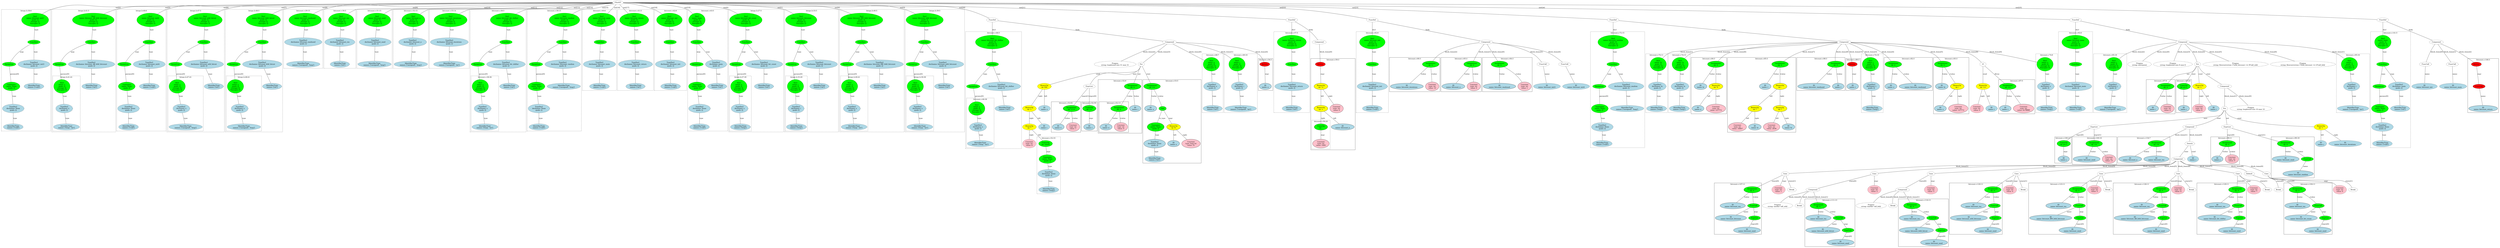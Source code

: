 strict graph "" {
	graph [bb="0,0,17428,2111.8"];
	node [label="\N"];
	subgraph cluster18 {
		graph [bb="5456,995.17,5799,2034.8",
			label="bitops.h:38:6",
			lheight=0.21,
			lp="5627.5,2023.3",
			lwidth=1.00,
			style=dashed
		];
		23	[fillcolor=lightblue,
			height=0.74639,
			label="IdentifierType
names: ['void']",
			pos="5539,1030",
			style="filled,dashed",
			width=1.9053];
		22	[fillcolor=lightblue,
			height=1.041,
			label="TypeDecl
declname: None
quals: []",
			pos="5539,1187.6",
			style="filled,dashed",
			width=2.082];
		22 -- 23	[label=type,
			lp="5551,1103.4",
			pos="5539,1149.7 5539,1121.2 5539,1082.3 5539,1056.9"];
		21	[fillcolor=green,
			height=1.041,
			label="Typename
name: None
quals: []",
			pos="5531,1377",
			style="filled,dashed",
			width=1.6303];
		21 -- 22	[label=type,
			lp="5547,1292.8",
			pos="5532.6,1339.4 5534,1306.4 5536,1258.1 5537.4,1225.1"];
		20	[fillcolor=green,
			height=0.5,
			label=ParamList,
			pos="5511,1566.4",
			style="filled,dashed",
			width=1.3179];
		20 -- 21	[label="params[0]",
			lp="5549,1482.2",
			pos="5512.8,1548.1 5516.1,1517.8 5522.8,1454.6 5527.1,1414.4"];
		19	[fillcolor=green,
			height=0.5,
			label=FuncDecl,
			pos="5556,1755.7",
			style="filled,dashed",
			width=1.2457];
		19 -- 20	[label=args,
			lp="5549.5,1671.5",
			pos="5551.9,1737.8 5543.4,1702.2 5523.7,1620.1 5515.1,1584.4"];
		24	[fillcolor=lightblue,
			height=1.041,
			label="TypeDecl
declname: bitcount_init3
quals: []",
			pos="5684,1566.4",
			style="filled,dashed",
			width=2.9856];
		19 -- 24	[label=type,
			lp="5629,1671.5",
			pos="5567.4,1738.1 5588,1707.9 5632,1643.5 5659.7,1603"];
		25	[fillcolor=lightblue,
			height=0.74639,
			label="IdentifierType
names: ['void']",
			pos="5684,1377",
			style="filled,dashed",
			width=1.9053];
		24 -- 25	[label=type,
			lp="5696,1482.2",
			pos="5684,1528.8 5684,1492 5684,1436.3 5684,1403.9"];
		18	[fillcolor=green,
			height=1.6303,
			label="Decl
name: bitcount_init3
quals: []
storage: []
funcspec: []",
			pos="5556,1945.1",
			style="filled,dashed",
			width=2.5534];
		18 -- 19	[label=type,
			lp="5568,1860.9",
			pos="5556,1886.4 5556,1847.7 5556,1799.3 5556,1774"];
	}
	subgraph cluster135 {
		graph [bb="8378,1152.7,8526,1656",
			label="bitcount.c:48:7",
			lheight=0.21,
			lp="8452,1644.5",
			lwidth=1.14,
			style=dashed
		];
		137	[fillcolor=lightblue,
			height=0.74639,
			label="IdentifierType
names: ['int']",
			pos="8452,1187.6",
			style="filled,dashed",
			width=1.8463];
		136	[fillcolor=lightblue,
			height=1.041,
			label="TypeDecl
declname: n
quals: []",
			pos="8448,1377",
			style="filled,dashed",
			width=1.6303];
		136 -- 137	[label=type,
			lp="8462,1292.8",
			pos="8448.8,1339.4 8449.6,1302.7 8450.8,1247 8451.4,1214.5"];
		135	[fillcolor=green,
			height=1.6303,
			label="Decl
name: n
quals: []
storage: []
funcspec: []",
			pos="8444,1566.4",
			style="filled,dashed",
			width=1.591];
		135 -- 136	[label=type,
			lp="8458,1482.2",
			pos="8445.2,1507.6 8445.9,1477.3 8446.7,1441 8447.2,1414.6"];
	}
	subgraph cluster208 {
		graph [bb="11072,852.82,11447,1845.4",
			label="bitcount.c:72:15",
			lheight=0.21,
			lp="11260,1833.9",
			lwidth=1.24,
			style=dashed
		];
		213	[fillcolor=lightblue,
			height=0.74639,
			label="IdentifierType
names: ['void']",
			pos="11155,887.69",
			style="filled,dashed",
			width=1.9053];
		212	[fillcolor=lightblue,
			height=1.041,
			label="TypeDecl
declname: None
quals: []",
			pos="11155,1030",
			style="filled,dashed",
			width=2.082];
		212 -- 213	[label=type,
			lp="11167,961.06",
			pos="11155,992.53 11155,968.16 11155,936.7 11155,914.82"];
		211	[fillcolor=green,
			height=1.041,
			label="Typename
name: None
quals: []",
			pos="11139,1187.6",
			style="filled,dashed",
			width=1.6303];
		211 -- 212	[label=type,
			lp="11160,1103.4",
			pos="11143,1150.1 11145,1125.2 11149,1092.4 11151,1067.5"];
		210	[fillcolor=green,
			height=0.5,
			label=ParamList,
			pos="11133,1377",
			style="filled,dashed",
			width=1.3179];
		210 -- 211	[label="params[0]",
			lp="11164,1292.8",
			pos="11134,1358.7 11135,1328.5 11137,1265.6 11138,1225.4"];
		209	[fillcolor=green,
			height=0.5,
			label=FuncDecl,
			pos="11228,1566.4",
			style="filled,dashed",
			width=1.2457];
		209 -- 210	[label=args,
			lp="11202,1482.2",
			pos="11219,1548.4 11201,1512.7 11160,1430.3 11142,1394.8"];
		214	[fillcolor=lightblue,
			height=1.041,
			label="TypeDecl
declname: bitcount_random
quals: []",
			pos="11319,1377",
			style="filled,dashed",
			width=3.3391];
		209 -- 214	[label=type,
			lp="11283,1482.2",
			pos="11236,1548.4 11251,1518.2 11282,1454.6 11301,1414.2"];
		215	[fillcolor=lightblue,
			height=0.74639,
			label="IdentifierType
names: ['unsigned', 'long']",
			pos="11327,1187.6",
			style="filled,dashed",
			width=3.1034];
		214 -- 215	[label=type,
			lp="11335,1292.8",
			pos="11321,1339.4 11322,1302.7 11325,1247 11326,1214.5"];
		208	[fillcolor=green,
			height=1.6303,
			label="Decl
name: bitcount_random
quals: []
storage: []
funcspec: []",
			pos="11228,1755.7",
			style="filled,dashed",
			width=2.8874];
		208 -- 209	[label=type,
			lp="11240,1671.5",
			pos="11228,1697 11228,1658.3 11228,1609.9 11228,1584.6"];
	}
	subgraph cluster394 {
		graph [bb="16528,852.82,16812,1845.4",
			label="bitcount.c:141:5",
			lheight=0.21,
			lp="16670,1833.9",
			lwidth=1.24,
			style=dashed
		];
		399	[fillcolor=lightblue,
			height=0.74639,
			label="IdentifierType
names: ['void']",
			pos="16611,887.69",
			style="filled,dashed",
			width=1.9053];
		398	[fillcolor=lightblue,
			height=1.041,
			label="TypeDecl
declname: None
quals: []",
			pos="16611,1030",
			style="filled,dashed",
			width=2.082];
		398 -- 399	[label=type,
			lp="16623,961.06",
			pos="16611,992.53 16611,968.16 16611,936.7 16611,914.82"];
		397	[fillcolor=green,
			height=1.041,
			label="Typename
name: None
quals: []",
			pos="16595,1187.6",
			style="filled,dashed",
			width=1.6303];
		397 -- 398	[label=type,
			lp="16616,1103.4",
			pos="16599,1150.1 16601,1125.2 16605,1092.4 16607,1067.5"];
		396	[fillcolor=green,
			height=0.5,
			label=ParamList,
			pos="16591,1377",
			style="filled,dashed",
			width=1.3179];
		396 -- 397	[label="params[0]",
			lp="16621,1292.8",
			pos="16591,1358.7 16592,1328.5 16593,1265.6 16594,1225.4"];
		395	[fillcolor=green,
			height=0.5,
			label=FuncDecl,
			pos="16639,1566.4",
			style="filled,dashed",
			width=1.2457];
		395 -- 396	[label=args,
			lp="16632,1482.2",
			pos="16635,1548.4 16626,1512.8 16605,1430.7 16595,1395"];
		400	[fillcolor=lightblue,
			height=1.041,
			label="TypeDecl
declname: main
quals: []",
			pos="16730,1377",
			style="filled,dashed",
			width=2.0428];
		395 -- 400	[label=type,
			lp="16694,1482.2",
			pos="16647,1548.4 16662,1518 16693,1453.8 16713,1413.5"];
		401	[fillcolor=lightblue,
			height=0.74639,
			label="IdentifierType
names: ['int']",
			pos="16738,1187.6",
			style="filled,dashed",
			width=1.8463];
		400 -- 401	[label=type,
			lp="16746,1292.8",
			pos="16732,1339.4 16733,1302.7 16736,1247 16737,1214.5"];
		394	[fillcolor=green,
			height=1.6303,
			label="Decl
name: main
quals: []
storage: []
funcspec: []",
			pos="16639,1755.7",
			style="filled,dashed",
			width=1.6106];
		394 -- 395	[label=type,
			lp="16651,1671.5",
			pos="16639,1697 16639,1658.3 16639,1609.9 16639,1584.6"];
	}
	subgraph cluster126 {
		graph [bb="6686,844.82,7073,1845.4",
			label="bitcount.c:46:5",
			lheight=0.21,
			lp="6879.5,1833.9",
			lwidth=1.14,
			style=dashed
		];
		subgraph cluster129 {
			graph [bb="6694,852.82,6884,1277.3",
				label="bitcount.c:46:36",
				lheight=0.21,
				lp="6789,1265.8",
				lwidth=1.24,
				style=dashed
			];
			131	[fillcolor=lightblue,
				height=0.74639,
				label="IdentifierType
names: ['long', 'int']",
				pos="6789,887.69",
				style="filled,dashed",
				width=2.4159];
			130	[fillcolor=lightblue,
				height=1.041,
				label="TypeDecl
declname: x
quals: []",
				pos="6775,1030",
				style="filled,dashed",
				width=1.6303];
			130 -- 131	[label=type,
				lp="6795,961.06",
				pos="6778.6,992.53 6781.1,968.16 6784.2,936.7 6786.4,914.82"];
			129	[fillcolor=green,
				height=1.6303,
				label="Decl
name: x
quals: []
storage: []
funcspec: []",
				pos="6760,1187.6",
				style="filled,dashed",
				width=1.591];
			129 -- 130	[label=type,
				lp="6781,1103.4",
				pos="6765.5,1129.1 6767.5,1108.5 6769.7,1085.9 6771.5,1067.5"];
		}
		128	[fillcolor=green,
			height=0.5,
			label=ParamList,
			pos="6741,1377",
			style="filled,dashed",
			width=1.3179];
		128 -- 129	[label="params[0]",
			lp="6778,1292.8",
			pos="6742.8,1358.7 6745.3,1333.3 6750.2,1284.8 6754.2,1246.1"];
		127	[fillcolor=green,
			height=0.5,
			label=FuncDecl,
			pos="6849,1566.4",
			style="filled,dashed",
			width=1.2457];
		127 -- 128	[label=args,
			lp="6816.5,1482.2",
			pos="6839.4,1548.7 6819,1513.3 6771.3,1430.5 6750.7,1394.8"];
		132	[fillcolor=lightblue,
			height=1.041,
			label="TypeDecl
declname: bitcount_bit_shifter
quals: []",
			pos="6936,1377",
			style="filled,dashed",
			width=3.5945];
		127 -- 132	[label=type,
			lp="6902,1482.2",
			pos="6856.9,1548.4 6870.9,1518.2 6900.4,1454.6 6919.2,1414.2"];
		133	[fillcolor=lightblue,
			height=0.74639,
			label="IdentifierType
names: ['int']",
			pos="6958,1187.6",
			style="filled,dashed",
			width=1.8463];
		132 -- 133	[label=type,
			lp="6959,1292.8",
			pos="6940.3,1339.4 6944.6,1302.7 6951.1,1247 6955,1214.5"];
		126	[fillcolor=green,
			height=1.6303,
			label="Decl
name: bitcount_bit_shifter
quals: []
storage: []
funcspec: []",
			pos="6849,1755.7",
			style="filled,dashed",
			width=3.1623];
		126 -- 127	[label=type,
			lp="6861,1671.5",
			pos="6849,1697 6849,1658.3 6849,1609.9 6849,1584.6"];
	}
	subgraph cluster200 {
		graph [bb="10320,1331.5,10668,1624.2",
			label="bitcount.c:66:3",
			lheight=0.21,
			lp="10494,1612.7",
			lwidth=1.14
		];
		201	[fillcolor=lightblue,
			height=0.74639,
			label="ID
name: bitcount_iterations",
			pos="10438,1377",
			style=filled,
			width=3.0445];
		200	[fillcolor=green,
			height=0.74639,
			label="Assignment
op: =",
			pos="10438,1566.4",
			style=filled,
			width=1.6106];
		200 -- 201	[label=lvalue,
			lp="10455,1482.2",
			pos="10438,1539.3 10438,1503.6 10438,1439.9 10438,1404.1"];
		202	[fillcolor=pink,
			height=1.041,
			label="Constant
type: int
value: 10",
			pos="10613,1377",
			style=filled,
			width=1.316];
		200 -- 202	[label=rvalue,
			lp="10566,1482.2",
			pos="10469,1543.6 10495,1525 10531,1496.6 10557,1466.7 10572,1450 10585,1429.1 10595,1411.7"];
	}
	subgraph cluster388 {
		graph [bb="14632,720.87,14996,945.56",
			label="bitcount.c:134:7",
			lheight=0.21,
			lp="14814,934.06",
			lwidth=1.24
		];
		389	[fillcolor=lightblue,
			height=0.74639,
			label="ID
name: bitcount_n",
			pos="14719,755.74",
			style=filled,
			width=2.1999];
		388	[fillcolor=green,
			height=0.74639,
			label="Assignment
op: +=",
			pos="14902,887.69",
			style=filled,
			width=1.6106];
		388 -- 389	[label=lvalue,
			lp="14833,818.71",
			pos="14871,864.65 14838,841.18 14786,804.2 14752,780.21"];
		390	[fillcolor=lightblue,
			height=0.74639,
			label="ID
name: bitcount_res",
			pos="14902,755.74",
			style=filled,
			width=2.3767];
		388 -- 390	[label=rvalue,
			lp="14919,818.71",
			pos="14902,860.7 14902,838.04 14902,805.33 14902,782.68"];
	}
	subgraph cluster361 {
		graph [bb="13998,112.74,14407,551.31",
			label="bitcount.c:123:11",
			lheight=0.21,
			lp="14202,539.81",
			lwidth=1.33
		];
		362	[fillcolor=lightblue,
			height=0.74639,
			label="ID
name: bitcount_res",
			pos="14203,357.09",
			style=filled,
			width=2.3767];
		361	[fillcolor=green,
			height=0.74639,
			label="Assignment
op: =",
			pos="14339,493.44",
			style=filled,
			width=1.6106];
		361 -- 362	[label=lvalue,
			lp="14301,430.46",
			pos="14315,468.73 14291,444.62 14253,407.43 14228,382.93"];
		363	[fillcolor=green,
			height=0.5,
			label=FuncCall,
			pos="14349,357.09",
			style=filled,
			width=1.1916];
		361 -- 363	[label=rvalue,
			lp="14361,430.46",
			pos="14341,466.53 14343,439.69 14346,398.5 14348,375.38"];
		364	[fillcolor=lightblue,
			height=0.74639,
			label="ID
name: bitcount_BW_btbl_bitcount",
			pos="14152,252.35",
			style=filled,
			width=4.0462];
		363 -- 364	[label=name,
			lp="14278,304.72",
			pos="14323,342.66 14292,326.23 14238,298.11 14199,277.81"];
		365	[fillcolor=green,
			height=0.5,
			label=ExprList,
			pos="14357,252.35",
			style=filled,
			width=1.1555];
		363 -- 365	[label=args,
			lp="14366,304.72",
			pos="14350,338.66 14352,319.65 14354,289.43 14356,270.52"];
		366	[fillcolor=lightblue,
			height=0.74639,
			label="ID
name: bitcount_seed",
			pos="14308,147.61",
			style=filled,
			width=2.5338];
		365 -- 366	[label="exprs[0]",
			lp="14359,199.98",
			pos="14349,234.38 14341,218.08 14329,193.23 14320,174.47"];
	}
	subgraph cluster197 {
		graph [bb="10028,1331.5,10312,1624.2",
			label="bitcount.c:65:3",
			lheight=0.21,
			lp="10170,1612.7",
			lwidth=1.14
		];
		198	[fillcolor=lightblue,
			height=0.74639,
			label="ID
name: bitcount_n",
			pos="10115,1377",
			style=filled,
			width=2.1999];
		197	[fillcolor=green,
			height=0.74639,
			label="Assignment
op: =",
			pos="10246,1566.4",
			style=filled,
			width=1.6106];
		197 -- 198	[label=lvalue,
			lp="10210,1482.2",
			pos="10229,1540.5 10204,1504.7 10158,1439.2 10133,1403.3"];
		199	[fillcolor=pink,
			height=1.041,
			label="Constant
type: int
value: 0",
			pos="10258,1377",
			style=filled,
			width=1.2767];
		197 -- 199	[label=rvalue,
			lp="10269,1482.2",
			pos="10248,1539.3 10250,1506.8 10253,1451.1 10256,1414.4"];
	}
	subgraph cluster407 {
		graph [bb="17210,1152.7,17420,1615.4",
			label="bitcount.c:146:3",
			lheight=0.21,
			lp="17315,1603.9",
			lwidth=1.24
		];
		409	[fillcolor=lightblue,
			height=0.74639,
			label="ID
name: bitcount_return",
			pos="17315,1187.6",
			style=filled,
			width=2.6909];
		408	[fillcolor=red,
			height=0.5,
			label=FuncCall,
			pos="17289,1377",
			style=filled,
			width=1.1916];
		408 -- 409	[label=name,
			lp="17316,1292.8",
			pos="17291,1358.7 17296,1325.7 17306,1253.7 17311,1214.8"];
		407	[fillcolor=red,
			height=0.5,
			label=Return,
			pos="17270,1566.4",
			style=filled,
			width=0.95686];
		407 -- 408	[label=expr,
			lp="17290,1482.2",
			pos="17272,1548.1 17275,1512.4 17284,1430.9 17287,1395.2"];
	}
	subgraph cluster194 {
		graph [bb="9678,1331.5,10020,1624.2",
			label="bitcount.c:64:3",
			lheight=0.21,
			lp="9849,1612.7",
			lwidth=1.14
		];
		195	[fillcolor=lightblue,
			height=0.74639,
			label="ID
name: bitcount_randseed",
			pos="9794,1377",
			style=filled,
			width=3.0052];
		194	[fillcolor=green,
			height=0.74639,
			label="Assignment
op: =",
			pos="9954,1566.4",
			style=filled,
			width=1.6106];
		194 -- 195	[label=lvalue,
			lp="9906,1482.2",
			pos="9933.1,1540.9 9902.7,1505.2 9846.5,1439.5 9815.7,1403.4"];
		196	[fillcolor=pink,
			height=1.041,
			label="Constant
type: int
value: 1",
			pos="9966,1377",
			style=filled,
			width=1.2767];
		194 -- 196	[label=rvalue,
			lp="9977,1482.2",
			pos="9955.7,1539.3 9957.7,1506.8 9961.3,1451.1 9963.7,1414.4"];
	}
	subgraph cluster379 {
		graph [bb="15192,112.74,15537,551.31",
			label="bitcount.c:129:11",
			lheight=0.21,
			lp="15364,539.81",
			lwidth=1.33
		];
		380	[fillcolor=lightblue,
			height=0.74639,
			label="ID
name: bitcount_res",
			pos="15336,357.09",
			style=filled,
			width=2.3767];
		379	[fillcolor=green,
			height=0.74639,
			label="Assignment
op: =",
			pos="15469,493.44",
			style=filled,
			width=1.6106];
		379 -- 380	[label=lvalue,
			lp="15432,430.46",
			pos="15446,468.73 15422,444.62 15385,407.43 15361,382.93"];
		381	[fillcolor=green,
			height=0.5,
			label=FuncCall,
			pos="15482,357.09",
			style=filled,
			width=1.1916];
		379 -- 381	[label=rvalue,
			lp="15493,430.46",
			pos="15472,466.53 15474,439.69 15478,398.5 15480,375.38"];
		382	[fillcolor=lightblue,
			height=0.74639,
			label="ID
name: bitcount_bit_shifter",
			pos="15314,252.35",
			style=filled,
			width=3.1623];
		381 -- 382	[label=name,
			lp="15424,304.72",
			pos="15459,341.8 15432,325.21 15386,297.55 15354,277.58"];
		383	[fillcolor=green,
			height=0.5,
			label=ExprList,
			pos="15487,252.35",
			style=filled,
			width=1.1555];
		381 -- 383	[label=args,
			lp="15496,304.72",
			pos="15483,338.66 15484,319.65 15485,289.43 15486,270.52"];
		384	[fillcolor=lightblue,
			height=0.74639,
			label="ID
name: bitcount_seed",
			pos="15438,147.61",
			style=filled,
			width=2.5338];
		383 -- 384	[label="exprs[0]",
			lp="15489,199.98",
			pos="15479,234.38 15471,218.08 15459,193.23 15450,174.47"];
	}
	subgraph cluster189 {
		graph [bb="9448,1152.7,9670,1845.4",
			label="bitcount.c:62:6",
			lheight=0.21,
			lp="9559,1833.9",
			lwidth=1.14,
			style=dashed
		];
		192	[fillcolor=lightblue,
			height=0.74639,
			label="IdentifierType
names: ['void']",
			pos="9559,1187.6",
			style="filled,dashed",
			width=1.9053];
		191	[fillcolor=lightblue,
			height=1.041,
			label="TypeDecl
declname: bitcount_init
quals: []",
			pos="9559,1377",
			style="filled,dashed",
			width=2.8677];
		191 -- 192	[label=type,
			lp="9571,1292.8",
			pos="9559,1339.4 9559,1302.7 9559,1247 9559,1214.5"];
		190	[fillcolor=green,
			height=0.5,
			label=FuncDecl,
			pos="9559,1566.4",
			style="filled,dashed",
			width=1.2457];
		190 -- 191	[label=type,
			lp="9571,1482.2",
			pos="9559,1548.1 9559,1517.9 9559,1455 9559,1414.7"];
		189	[fillcolor=green,
			height=1.6303,
			label="Decl
name: bitcount_init
quals: []
storage: []
funcspec: []",
			pos="9559,1755.7",
			style="filled,dashed",
			width=2.4159];
		189 -- 190	[label=type,
			lp="9571,1671.5",
			pos="9559,1697 9559,1658.3 9559,1609.9 9559,1584.6"];
	}
	subgraph cluster217 {
		graph [bb="14228,1152.7,14382,1656",
			label="bitcount.c:74:8",
			lheight=0.21,
			lp="14305,1644.5",
			lwidth=1.14,
			style=dashed
		];
		219	[fillcolor=lightblue,
			height=0.74639,
			label="IdentifierType
names: ['long']",
			pos="14305,1187.6",
			style="filled,dashed",
			width=1.9053];
		218	[fillcolor=lightblue,
			height=1.041,
			label="TypeDecl
declname: x
quals: []",
			pos="14300,1377",
			style="filled,dashed",
			width=1.6303];
		218 -- 219	[label=type,
			lp="14315,1292.8",
			pos="14301,1339.4 14302,1302.7 14303,1247 14304,1214.5"];
		217	[fillcolor=green,
			height=1.6303,
			label="Decl
name: x
quals: []
storage: []
funcspec: []",
			pos="14294,1566.4",
			style="filled,dashed",
			width=1.591];
		217 -- 218	[label=type,
			lp="14309,1482.2",
			pos="14296,1507.6 14297,1477.3 14298,1441 14299,1414.6"];
	}
	subgraph cluster220 {
		graph [bb="11455,1152.7,11609,1656",
			label="bitcount.c:74:11",
			lheight=0.21,
			lp="11532,1644.5",
			lwidth=1.24,
			style=dashed
		];
		222	[fillcolor=lightblue,
			height=0.74639,
			label="IdentifierType
names: ['long']",
			pos="11532,1187.6",
			style="filled,dashed",
			width=1.9053];
		221	[fillcolor=lightblue,
			height=1.041,
			label="TypeDecl
declname: hi
quals: []",
			pos="11536,1377",
			style="filled,dashed",
			width=1.7088];
		221 -- 222	[label=type,
			lp="11547,1292.8",
			pos="11535,1339.4 11534,1302.7 11533,1247 11533,1214.5"];
		220	[fillcolor=green,
			height=1.6303,
			label="Decl
name: hi
quals: []
storage: []
funcspec: []",
			pos="11543,1566.4",
			style="filled,dashed",
			width=1.591];
		220 -- 221	[label=type,
			lp="11553,1482.2",
			pos="11541,1507.6 11540,1477.3 11538,1441 11537,1414.6"];
	}
	subgraph cluster223 {
		graph [bb="11617,1152.7,11771,1656",
			label="bitcount.c:74:15",
			lheight=0.21,
			lp="11694,1644.5",
			lwidth=1.24,
			style=dashed
		];
		225	[fillcolor=lightblue,
			height=0.74639,
			label="IdentifierType
names: ['long']",
			pos="11694,1187.6",
			style="filled,dashed",
			width=1.9053];
		224	[fillcolor=lightblue,
			height=1.041,
			label="TypeDecl
declname: lo
quals: []",
			pos="11698,1377",
			style="filled,dashed",
			width=1.7088];
		224 -- 225	[label=type,
			lp="11709,1292.8",
			pos="11697,1339.4 11696,1302.7 11695,1247 11695,1214.5"];
		223	[fillcolor=green,
			height=1.6303,
			label="Decl
name: lo
quals: []
storage: []
funcspec: []",
			pos="11700,1566.4",
			style="filled,dashed",
			width=1.591];
		223 -- 224	[label=type,
			lp="11712,1482.2",
			pos="11699,1507.6 11699,1477.3 11699,1441 11698,1414.6"];
	}
	subgraph cluster237 {
		graph [bb="11779,1142.1,12032,1624.2",
			label="bitcount.c:84:3",
			lheight=0.21,
			lp="11906,1612.7",
			lwidth=1.14
		];
		238	[fillcolor=lightblue,
			height=0.74639,
			label="ID
name: lo",
			pos="11845,1377",
			style=filled,
			width=1.2767];
		237	[fillcolor=green,
			height=0.74639,
			label="Assignment
op: =",
			pos="11958,1566.4",
			style=filled,
			width=1.6106];
		237 -- 238	[label=lvalue,
			lp="11929,1482.2",
			pos="11943,1540.1 11921,1504 11881,1438.2 11860,1402.6"];
		239	[fillcolor=yellow,
			height=0.74639,
			label="BinaryOp
op: %",
			pos="11958,1377",
			style=filled,
			width=1.3749];
		237 -- 239	[label=rvalue,
			lp="11975,1482.2",
			pos="11958,1539.3 11958,1503.6 11958,1439.9 11958,1404.1"];
		240	[fillcolor=lightblue,
			height=0.74639,
			label="ID
name: x",
			pos="11830,1187.6",
			style=filled,
			width=1.1982];
		239 -- 240	[label=left,
			lp="11908,1292.8",
			pos="11939,1352.2 11923,1332.5 11901,1303.7 11883,1277.3 11869,1256.2 11854,1231.2 11844,1213.1"];
		241	[fillcolor=pink,
			height=1.041,
			label="Constant
type: int
value: 127773",
			pos="11958,1187.6",
			style=filled,
			width=1.8463];
		239 -- 241	[label=right,
			lp="11971,1292.8",
			pos="11958,1349.9 11958,1317.5 11958,1262.1 11958,1225.4"];
	}
	subgraph cluster242 {
		graph [bb="12040,984.56,12531,1624.2",
			label="bitcount.c:85:3",
			lheight=0.21,
			lp="12286,1612.7",
			lwidth=1.14
		];
		243	[fillcolor=lightblue,
			height=0.74639,
			label="ID
name: t",
			pos="12307,1377",
			style=filled,
			width=1.1392];
		242	[fillcolor=green,
			height=0.74639,
			label="Assignment
op: =",
			pos="12416,1566.4",
			style=filled,
			width=1.6106];
		242 -- 243	[label=lvalue,
			lp="12388,1482.2",
			pos="12401,1540.2 12389,1520.3 12373,1491.8 12358,1466.7 12345,1445 12331,1420.3 12321,1402.5"];
		244	[fillcolor=yellow,
			height=0.74639,
			label="BinaryOp
op: -",
			pos="12416,1377",
			style=filled,
			width=1.3749];
		242 -- 244	[label=rvalue,
			lp="12433,1482.2",
			pos="12416,1539.3 12416,1503.6 12416,1439.9 12416,1404.1"];
		245	[fillcolor=yellow,
			height=0.74639,
			label="BinaryOp
op: *",
			pos="12235,1187.6",
			style=filled,
			width=1.3749];
		244 -- 245	[label=left,
			lp="12352,1292.8",
			pos="12393,1352.6 12359,1316.5 12292,1247.6 12257,1211.7"];
		248	[fillcolor=yellow,
			height=0.74639,
			label="BinaryOp
op: *",
			pos="12416,1187.6",
			style=filled,
			width=1.3749];
		244 -- 248	[label=right,
			lp="12429,1292.8",
			pos="12416,1349.9 12416,1314.2 12416,1250.5 12416,1214.7"];
		246	[fillcolor=pink,
			height=1.041,
			label="Constant
type: int
value: 16807",
			pos="12110,1030",
			style=filled,
			width=1.7088];
		245 -- 246	[label=left,
			lp="12182,1103.4",
			pos="12216,1162.6 12195,1136.2 12160,1093.5 12136,1064"];
		247	[fillcolor=lightblue,
			height=0.74639,
			label="ID
name: lo",
			pos="12235,1030",
			style=filled,
			width=1.2767];
		245 -- 247	[label=right,
			lp="12248,1103.4",
			pos="12235,1160.6 12235,1131.8 12235,1085.9 12235,1057.2"];
		249	[fillcolor=pink,
			height=1.041,
			label="Constant
type: int
value: 2836",
			pos="12356,1030",
			style=filled,
			width=1.5713];
		248 -- 249	[label=left,
			lp="12396,1103.4",
			pos="12406,1160.9 12396,1135.2 12381,1095.4 12370,1066.7"];
		250	[fillcolor=lightblue,
			height=0.74639,
			label="ID
name: hi",
			pos="12477,1030",
			style=filled,
			width=1.2767];
		248 -- 250	[label=right,
			lp="12464,1103.4",
			pos="12426,1161.3 12437,1132.3 12456,1085.3 12467,1056.4"];
	}
	subgraph cluster255 {
		graph [bb="13956,1142.1,14220,1434.8",
			label="bitcount.c:87:5",
			lheight=0.21,
			lp="14088,1423.3",
			lwidth=1.14
		];
		256	[fillcolor=lightblue,
			height=0.74639,
			label="ID
name: t",
			pos="14005,1187.6",
			style=filled,
			width=1.1392];
		255	[fillcolor=green,
			height=0.74639,
			label="Assignment
op: +=",
			pos="14022,1377",
			style=filled,
			width=1.6106];
		255 -- 256	[label=lvalue,
			lp="14033,1292.8",
			pos="14020,1349.9 14016,1314.1 14011,1250.1 14007,1214.4"];
		257	[fillcolor=pink,
			height=1.041,
			label="Constant
type: int
value: 0x7fffffff",
			pos="14138,1187.6",
			style=filled,
			width=2.0624];
		255 -- 257	[label=rvalue,
			lp="14094,1292.8",
			pos="14038,1350.7 14058,1317.9 14093,1260.6 14116,1223.7"];
	}
	subgraph cluster258 {
		graph [bb="12539,1342.1,12871,1624.2",
			label="bitcount.c:88:3",
			lheight=0.21,
			lp="12705,1612.7",
			lwidth=1.14
		];
		259	[fillcolor=lightblue,
			height=0.74639,
			label="ID
name: bitcount_randseed",
			pos="12655,1377",
			style=filled,
			width=3.0052];
		258	[fillcolor=green,
			height=0.74639,
			label="Assignment
op: =",
			pos="12805,1566.4",
			style=filled,
			width=1.6106];
		258 -- 259	[label=lvalue,
			lp="12761,1482.2",
			pos="12785,1540.9 12757,1505.2 12704,1439.5 12675,1403.4"];
		260	[fillcolor=lightblue,
			height=0.74639,
			label="ID
name: t",
			pos="12822,1377",
			style=filled,
			width=1.1392];
		258 -- 260	[label=rvalue,
			lp="12830,1482.2",
			pos="12807,1539.3 12811,1503.5 12816,1439.5 12820,1403.8"];
	}
	subgraph cluster261 {
		graph [bb="12879,1342.1,12977,1615.4",
			label="bitcount.c:89:3",
			lheight=0.21,
			lp="12928,1603.9",
			lwidth=1.14
		];
		262	[fillcolor=lightblue,
			height=0.74639,
			label="ID
name: t",
			pos="12928,1377",
			style=filled,
			width=1.1392];
		261	[fillcolor=red,
			height=0.5,
			label=Return,
			pos="12924,1566.4",
			style=filled,
			width=0.95686];
		261 -- 262	[label=expr,
			lp="12938,1482.2",
			pos="12924,1548.1 12925,1515.1 12927,1443 12927,1404.1"];
	}
	subgraph cluster370 {
		graph [bb="14597,112.74,15002,551.31",
			label="bitcount.c:126:11",
			lheight=0.21,
			lp="14800,539.81",
			lwidth=1.33
		];
		371	[fillcolor=lightblue,
			height=0.74639,
			label="ID
name: bitcount_res",
			pos="14798,357.09",
			style=filled,
			width=2.3767];
		370	[fillcolor=green,
			height=0.74639,
			label="Assignment
op: =",
			pos="14934,493.44",
			style=filled,
			width=1.6106];
		370 -- 371	[label=lvalue,
			lp="14896,430.46",
			pos="14910,468.73 14886,444.62 14848,407.43 14823,382.93"];
		372	[fillcolor=green,
			height=0.5,
			label=FuncCall,
			pos="14944,357.09",
			style=filled,
			width=1.1916];
		370 -- 372	[label=rvalue,
			lp="14956,430.46",
			pos="14936,466.53 14938,439.69 14941,398.5 14943,375.38"];
		373	[fillcolor=lightblue,
			height=0.74639,
			label="ID
name: bitcount_AR_btbl_bitcount",
			pos="14749,252.35",
			style=filled,
			width=3.9873];
		372 -- 373	[label=name,
			lp="14874,304.72",
			pos="14918,342.45 14887,326.02 14834,298.11 14796,277.9"];
		374	[fillcolor=green,
			height=0.5,
			label=ExprList,
			pos="14952,252.35",
			style=filled,
			width=1.1555];
		372 -- 374	[label=args,
			lp="14960,304.72",
			pos="14945,338.66 14947,319.65 14949,289.43 14951,270.52"];
		375	[fillcolor=lightblue,
			height=0.74639,
			label="ID
name: bitcount_seed",
			pos="14903,147.61",
			style=filled,
			width=2.5338];
		374 -- 375	[label="exprs[0]",
			lp="14954,199.98",
			pos="14944,234.38 14936,218.08 14924,193.23 14915,174.47"];
	}
	subgraph cluster42 {
		graph [bb="8,987.17,455,2034.8",
			label="bitops.h:41:5",
			lheight=0.21,
			lp="231.5,2023.3",
			lwidth=1.00,
			style=dashed
		];
		subgraph cluster45 {
			graph [bb="16,995.17,206,1466.7",
				label="bitops.h:41:41",
				lheight=0.21,
				lp="111,1455.2",
				lwidth=1.10,
				style=dashed
			];
			47	[fillcolor=lightblue,
				height=0.74639,
				label="IdentifierType
names: ['long', 'int']",
				pos="111,1030",
				style="filled,dashed",
				width=2.4159];
			46	[fillcolor=lightblue,
				height=1.041,
				label="TypeDecl
declname: x
quals: []",
				pos="97,1187.6",
				style="filled,dashed",
				width=1.6303];
			46 -- 47	[label=type,
				lp="117,1103.4",
				pos="100.28,1150.1 102.85,1121.6 106.36,1082.5 108.66,1057.1"];
			45	[fillcolor=green,
				height=1.6303,
				label="Decl
name: x
quals: []
storage: []
funcspec: []",
				pos="82,1377",
				style="filled,dashed",
				width=1.591];
			45 -- 46	[label=type,
				lp="102,1292.8",
				pos="86.623,1318.2 89.05,1287.9 91.952,1251.7 94.069,1225.2"];
		}
		44	[fillcolor=green,
			height=0.5,
			label=ParamList,
			pos="63,1566.4",
			style="filled,dashed",
			width=1.3179];
		44 -- 45	[label="params[0]",
			lp="100,1482.2",
			pos="64.753,1548.1 67.326,1522.7 72.243,1474.2 76.17,1435.5"];
		43	[fillcolor=green,
			height=0.5,
			label=FuncDecl,
			pos="288,1755.7",
			style="filled,dashed",
			width=1.2457];
		43 -- 44	[label=args,
			lp="156.5,1671.5",
			pos="257.9,1742.3 221.95,1726.3 161.47,1695.9 120,1656 97.957,1634.9 80.417,1603.6 70.885,1584.4"];
		48	[fillcolor=lightblue,
			height=1.041,
			label="TypeDecl
declname: bitcount_AR_btbl_bitcount
quals: []",
			pos="288,1566.4",
			style="filled,dashed",
			width=4.4194];
		43 -- 48	[label=type,
			lp="300,1671.5",
			pos="288,1737.4 288,1707.3 288,1644.4 288,1604.1"];
		49	[fillcolor=lightblue,
			height=0.74639,
			label="IdentifierType
names: ['int']",
			pos="288,1377",
			style="filled,dashed",
			width=1.8463];
		48 -- 49	[label=type,
			lp="300,1482.2",
			pos="288,1528.8 288,1492 288,1436.3 288,1403.9"];
		42	[fillcolor=green,
			height=1.6303,
			label="Decl
name: bitcount_AR_btbl_bitcount
quals: []
storage: []
funcspec: []",
			pos="296,1945.1",
			style="filled,dashed",
			width=3.9873];
		42 -- 43	[label=type,
			lp="305,1860.9",
			pos="293.53,1886.4 291.88,1847.7 289.82,1799.3 288.74,1774"];
	}
	subgraph cluster50 {
		graph [bb="463,995.17,806,2034.8",
			label="bitops.h:46:6",
			lheight=0.21,
			lp="634.5,2023.3",
			lwidth=1.00,
			style=dashed
		];
		55	[fillcolor=lightblue,
			height=0.74639,
			label="IdentifierType
names: ['void']",
			pos="546,1030",
			style="filled,dashed",
			width=1.9053];
		54	[fillcolor=lightblue,
			height=1.041,
			label="TypeDecl
declname: None
quals: []",
			pos="546,1187.6",
			style="filled,dashed",
			width=2.082];
		54 -- 55	[label=type,
			lp="558,1103.4",
			pos="546,1149.7 546,1121.2 546,1082.3 546,1056.9"];
		53	[fillcolor=green,
			height=1.041,
			label="Typename
name: None
quals: []",
			pos="538,1377",
			style="filled,dashed",
			width=1.6303];
		53 -- 54	[label=type,
			lp="554,1292.8",
			pos="539.56,1339.4 540.97,1306.4 543.03,1258.1 544.44,1225.1"];
		52	[fillcolor=green,
			height=0.5,
			label=ParamList,
			pos="518,1566.4",
			style="filled,dashed",
			width=1.3179];
		52 -- 53	[label="params[0]",
			lp="556,1482.2",
			pos="519.85,1548.1 523.08,1517.8 529.82,1454.6 534.11,1414.4"];
		51	[fillcolor=green,
			height=0.5,
			label=FuncDecl,
			pos="691,1755.7",
			style="filled,dashed",
			width=1.2457];
		51 -- 52	[label=args,
			lp="607.5,1671.5",
			pos="669.67,1739.6 645.06,1721.5 604.24,1689.5 575,1656 555,1633.2 536.97,1602.7 526.77,1584.1"];
		56	[fillcolor=lightblue,
			height=1.041,
			label="TypeDecl
declname: bitcount_init4
quals: []",
			pos="691,1566.4",
			style="filled,dashed",
			width=2.9856];
		51 -- 56	[label=type,
			lp="703,1671.5",
			pos="691,1737.4 691,1707.3 691,1644.4 691,1604.1"];
		57	[fillcolor=lightblue,
			height=0.74639,
			label="IdentifierType
names: ['void']",
			pos="691,1377",
			style="filled,dashed",
			width=1.9053];
		56 -- 57	[label=type,
			lp="703,1482.2",
			pos="691,1528.8 691,1492 691,1436.3 691,1403.9"];
		50	[fillcolor=green,
			height=1.6303,
			label="Decl
name: bitcount_init4
quals: []
storage: []
funcspec: []",
			pos="702,1945.1",
			style="filled,dashed",
			width=2.5534];
		50 -- 51	[label=type,
			lp="710,1860.9",
			pos="698.61,1886.4 696.34,1847.7 693.5,1799.3 692.01,1774"];
	}
	subgraph cluster58 {
		graph [bb="814,987.17,1210,2034.8",
			label="bitops.h:47:5",
			lheight=0.21,
			lp="1012,2023.3",
			lwidth=1.00,
			style=dashed
		];
		subgraph cluster61 {
			graph [bb="822,995.17,1062,1466.7",
				label="bitops.h:47:41",
				lheight=0.21,
				lp="942,1455.2",
				lwidth=1.10,
				style=dashed
			];
			63	[fillcolor=lightblue,
				height=0.74639,
				label="IdentifierType
names: ['unsigned', 'long']",
				pos="942,1030",
				style="filled,dashed",
				width=3.1034];
			62	[fillcolor=lightblue,
				height=1.041,
				label="TypeDecl
declname: x
quals: []",
				pos="915,1187.6",
				style="filled,dashed",
				width=1.6303];
			62 -- 63	[label=type,
				lp="943,1103.4",
				pos="921.33,1150.1 926.29,1121.6 933.06,1082.5 937.48,1057.1"];
			61	[fillcolor=green,
				height=1.6303,
				label="Decl
name: x
quals: []
storage: []
funcspec: []",
				pos="888,1377",
				style="filled,dashed",
				width=1.591];
			61 -- 62	[label=type,
				lp="913,1292.8",
				pos="896.25,1318.7 900.64,1288.3 905.9,1251.7 909.74,1225.1"];
		}
		60	[fillcolor=green,
			height=0.5,
			label=ParamList,
			pos="873,1566.4",
			style="filled,dashed",
			width=1.3179];
		60 -- 61	[label="params[0]",
			lp="909,1482.2",
			pos="874.38,1548.1 876.41,1522.8 880.27,1474.6 883.36,1435.9"];
		59	[fillcolor=green,
			height=0.5,
			label=FuncDecl,
			pos="1070,1755.7",
			style="filled,dashed",
			width=1.2457];
		59 -- 60	[label=args,
			lp="964.5,1671.5",
			pos="1044.3,1741 1014.1,1723.9 963.85,1692.6 929,1656 908.14,1634.2 890.79,1603.4 881.16,1584.4"];
		64	[fillcolor=lightblue,
			height=1.041,
			label="TypeDecl
declname: bitcount_ntbl_bitcnt
quals: []",
			pos="1070,1566.4",
			style="filled,dashed",
			width=3.6534];
		59 -- 64	[label=type,
			lp="1082,1671.5",
			pos="1070,1737.4 1070,1707.3 1070,1644.4 1070,1604.1"];
		65	[fillcolor=lightblue,
			height=0.74639,
			label="IdentifierType
names: ['int']",
			pos="1136,1377",
			style="filled,dashed",
			width=1.8463];
		64 -- 65	[label=type,
			lp="1114,1482.2",
			pos="1082.9,1528.8 1095.9,1491.9 1115.6,1436 1127,1403.6"];
		58	[fillcolor=green,
			height=1.6303,
			label="Decl
name: bitcount_ntbl_bitcnt
quals: []
storage: []
funcspec: []",
			pos="1078,1945.1",
			style="filled,dashed",
			width=3.2213];
		58 -- 59	[label=type,
			lp="1087,1860.9",
			pos="1075.5,1886.4 1073.9,1847.7 1071.8,1799.3 1070.7,1774"];
	}
	subgraph cluster66 {
		graph [bb="1218,987.17,1614,2034.8",
			label="bitops.h:48:5",
			lheight=0.21,
			lp="1416,2023.3",
			lwidth=1.00,
			style=dashed
		];
		subgraph cluster69 {
			graph [bb="1226,995.17,1466,1466.7",
				label="bitops.h:48:41",
				lheight=0.21,
				lp="1346,1455.2",
				lwidth=1.10,
				style=dashed
			];
			71	[fillcolor=lightblue,
				height=0.74639,
				label="IdentifierType
names: ['unsigned', 'long']",
				pos="1346,1030",
				style="filled,dashed",
				width=3.1034];
			70	[fillcolor=lightblue,
				height=1.041,
				label="TypeDecl
declname: x
quals: []",
				pos="1319,1187.6",
				style="filled,dashed",
				width=1.6303];
			70 -- 71	[label=type,
				lp="1347,1103.4",
				pos="1325.3,1150.1 1330.3,1121.6 1337.1,1082.5 1341.5,1057.1"];
			69	[fillcolor=green,
				height=1.6303,
				label="Decl
name: x
quals: []
storage: []
funcspec: []",
				pos="1292,1377",
				style="filled,dashed",
				width=1.591];
			69 -- 70	[label=type,
				lp="1317,1292.8",
				pos="1300.2,1318.7 1304.6,1288.3 1309.9,1251.7 1313.7,1225.1"];
		}
		68	[fillcolor=green,
			height=0.5,
			label=ParamList,
			pos="1277,1566.4",
			style="filled,dashed",
			width=1.3179];
		68 -- 69	[label="params[0]",
			lp="1313,1482.2",
			pos="1278.4,1548.1 1280.4,1522.8 1284.3,1474.6 1287.4,1435.9"];
		67	[fillcolor=green,
			height=0.5,
			label=FuncDecl,
			pos="1474,1755.7",
			style="filled,dashed",
			width=1.2457];
		67 -- 68	[label=args,
			lp="1368.5,1671.5",
			pos="1448.3,1741 1418.1,1723.9 1367.8,1692.6 1333,1656 1312.1,1634.2 1294.8,1603.4 1285.2,1584.4"];
		72	[fillcolor=lightblue,
			height=1.041,
			label="TypeDecl
declname: bitcount_btbl_bitcnt
quals: []",
			pos="1474,1566.4",
			style="filled,dashed",
			width=3.6534];
		67 -- 72	[label=type,
			lp="1486,1671.5",
			pos="1474,1737.4 1474,1707.3 1474,1644.4 1474,1604.1"];
		73	[fillcolor=lightblue,
			height=0.74639,
			label="IdentifierType
names: ['int']",
			pos="1540,1377",
			style="filled,dashed",
			width=1.8463];
		72 -- 73	[label=type,
			lp="1518,1482.2",
			pos="1486.9,1528.8 1499.9,1491.9 1519.6,1436 1531,1403.6"];
		66	[fillcolor=green,
			height=1.6303,
			label="Decl
name: bitcount_btbl_bitcnt
quals: []
storage: []
funcspec: []",
			pos="1482,1945.1",
			style="filled,dashed",
			width=3.2213];
		66 -- 67	[label=type,
			lp="1491,1860.9",
			pos="1479.5,1886.4 1477.9,1847.7 1475.8,1799.3 1474.7,1774"];
	}
	subgraph cluster74 {
		graph [bb="1622,1531.5,1886,2034.8",
			label="bitcount.c:29:15",
			lheight=0.21,
			lp="1754,2023.3",
			lwidth=1.24,
			style=dashed
		];
		76	[fillcolor=lightblue,
			height=0.74639,
			label="IdentifierType
names: ['unsigned', 'long']",
			pos="1754,1566.4",
			style="filled,dashed",
			width=3.1034];
		75	[fillcolor=lightblue,
			height=1.041,
			label="TypeDecl
declname: bitcount_randseed
quals: []",
			pos="1754,1755.7",
			style="filled,dashed",
			width=3.457];
		75 -- 76	[label=type,
			lp="1766,1671.5",
			pos="1754,1718.2 1754,1681.4 1754,1625.7 1754,1593.3"];
		74	[fillcolor=green,
			height=1.6303,
			label="Decl
name: bitcount_randseed
quals: []
storage: []
funcspec: []",
			pos="1766,1945.1",
			style="filled,dashed",
			width=3.0052];
		74 -- 75	[label=type,
			lp="1774,1860.9",
			pos="1762.3,1886.4 1760.4,1856 1758,1819.8 1756.3,1793.4"];
	}
	subgraph cluster77 {
		graph [bb="1894,1531.5,2112,2034.8",
			label="bitcount.c:30:5",
			lheight=0.21,
			lp="2003,2023.3",
			lwidth=1.14,
			style=dashed
		];
		79	[fillcolor=lightblue,
			height=0.74639,
			label="IdentifierType
names: ['int']",
			pos="2003,1566.4",
			style="filled,dashed",
			width=1.8463];
		78	[fillcolor=lightblue,
			height=1.041,
			label="TypeDecl
declname: bitcount_res
quals: []",
			pos="2003,1755.7",
			style="filled,dashed",
			width=2.8088];
		78 -- 79	[label=type,
			lp="2015,1671.5",
			pos="2003,1718.2 2003,1681.4 2003,1625.7 2003,1593.3"];
		77	[fillcolor=green,
			height=1.6303,
			label="Decl
name: bitcount_res
quals: []
storage: []
funcspec: []",
			pos="2014,1945.1",
			style="filled,dashed",
			width=2.3767];
		77 -- 78	[label=type,
			lp="2022,1860.9",
			pos="2010.6,1886.4 2008.8,1856 2006.7,1819.8 2005.1,1793.4"];
	}
	subgraph cluster80 {
		graph [bb="2120,1531.5,2360,2034.8",
			label="bitcount.c:31:15",
			lheight=0.21,
			lp="2240,2023.3",
			lwidth=1.24,
			style=dashed
		];
		82	[fillcolor=lightblue,
			height=0.74639,
			label="IdentifierType
names: ['unsigned', 'long']",
			pos="2240,1566.4",
			style="filled,dashed",
			width=3.1034];
		81	[fillcolor=lightblue,
			height=1.041,
			label="TypeDecl
declname: bitcount_seed
quals: []",
			pos="2243,1755.7",
			style="filled,dashed",
			width=2.9856];
		81 -- 82	[label=type,
			lp="2254,1671.5",
			pos="2242.4,1718.2 2241.8,1681.4 2240.9,1625.7 2240.4,1593.3"];
		80	[fillcolor=green,
			height=1.6303,
			label="Decl
name: bitcount_seed
quals: []
storage: []
funcspec: []",
			pos="2257,1945.1",
			style="filled,dashed",
			width=2.5338];
		80 -- 81	[label=type,
			lp="2264,1860.9",
			pos="2252.7,1886.4 2250.4,1856 2247.7,1819.8 2245.7,1793.4"];
	}
	subgraph cluster83 {
		graph [bb="2368,1531.5,2608,2034.8",
			label="bitcount.c:32:15",
			lheight=0.21,
			lp="2488,2023.3",
			lwidth=1.24,
			style=dashed
		];
		85	[fillcolor=lightblue,
			height=0.74639,
			label="IdentifierType
names: ['unsigned', 'long']",
			pos="2488,1566.4",
			style="filled,dashed",
			width=3.1034];
		84	[fillcolor=lightblue,
			height=1.041,
			label="TypeDecl
declname: bitcount_n
quals: []",
			pos="2500,1755.7",
			style="filled,dashed",
			width=2.632];
		84 -- 85	[label=type,
			lp="2508,1671.5",
			pos="2497.7,1718.2 2495.3,1681.4 2491.7,1625.7 2489.7,1593.3"];
		83	[fillcolor=green,
			height=1.6303,
			label="Decl
name: bitcount_n
quals: []
storage: []
funcspec: []",
			pos="2505,1945.1",
			style="filled,dashed",
			width=2.1999];
		83 -- 84	[label=type,
			lp="2515,1860.9",
			pos="2503.5,1886.4 2502.6,1856 2501.7,1819.8 2501,1793.4"];
	}
	subgraph cluster86 {
		graph [bb="2616,1531.5,2884,2034.8",
			label="bitcount.c:33:14",
			lheight=0.21,
			lp="2750,2023.3",
			lwidth=1.24,
			style=dashed
		];
		88	[fillcolor=lightblue,
			height=0.74639,
			label="IdentifierType
names: ['unsigned', 'int']",
			pos="2750,1566.4",
			style="filled,dashed",
			width=2.907];
		87	[fillcolor=lightblue,
			height=1.041,
			label="TypeDecl
declname: bitcount_iterations
quals: []",
			pos="2750,1755.7",
			style="filled,dashed",
			width=3.4963];
		87 -- 88	[label=type,
			lp="2762,1671.5",
			pos="2750,1718.2 2750,1681.4 2750,1625.7 2750,1593.3"];
		86	[fillcolor=green,
			height=1.6303,
			label="Decl
name: bitcount_iterations
quals: []
storage: []
funcspec: []",
			pos="2758,1945.1",
			style="filled,dashed",
			width=3.0445];
		86 -- 87	[label=type,
			lp="2767,1860.9",
			pos="2755.5,1886.4 2754.2,1856 2752.7,1819.8 2751.6,1793.4"];
	}
	subgraph cluster89 {
		graph [bb="2892,987.17,3279,2034.8",
			label="bitcount.c:38:5",
			lheight=0.21,
			lp="3085.5,2023.3",
			lwidth=1.14,
			style=dashed
		];
		subgraph cluster92 {
			graph [bb="2900,995.17,3090,1466.7",
				label="bitcount.c:38:36",
				lheight=0.21,
				lp="2995,1455.2",
				lwidth=1.24,
				style=dashed
			];
			94	[fillcolor=lightblue,
				height=0.74639,
				label="IdentifierType
names: ['long', 'int']",
				pos="2995,1030",
				style="filled,dashed",
				width=2.4159];
			93	[fillcolor=lightblue,
				height=1.041,
				label="TypeDecl
declname: x
quals: []",
				pos="2981,1187.6",
				style="filled,dashed",
				width=1.6303];
			93 -- 94	[label=type,
				lp="3001,1103.4",
				pos="2984.3,1150.1 2986.9,1121.6 2990.4,1082.5 2992.7,1057.1"];
			92	[fillcolor=green,
				height=1.6303,
				label="Decl
name: x
quals: []
storage: []
funcspec: []",
				pos="2966,1377",
				style="filled,dashed",
				width=1.591];
			92 -- 93	[label=type,
				lp="2986,1292.8",
				pos="2970.6,1318.2 2973.1,1287.9 2976,1251.7 2978.1,1225.2"];
		}
		91	[fillcolor=green,
			height=0.5,
			label=ParamList,
			pos="2947,1566.4",
			style="filled,dashed",
			width=1.3179];
		91 -- 92	[label="params[0]",
			lp="2984,1482.2",
			pos="2948.8,1548.1 2951.3,1522.7 2956.2,1474.2 2960.2,1435.5"];
		90	[fillcolor=green,
			height=0.5,
			label=FuncDecl,
			pos="3142,1755.7",
			style="filled,dashed",
			width=1.2457];
		90 -- 91	[label=args,
			lp="3039.5,1671.5",
			pos="3116.9,1740.8 3087.5,1723.6 3038.3,1692.1 3004,1656 2983.1,1634 2965.3,1603.3 2955.4,1584.4"];
		95	[fillcolor=lightblue,
			height=1.041,
			label="TypeDecl
declname: bitcount_bit_shifter
quals: []",
			pos="3142,1566.4",
			style="filled,dashed",
			width=3.5945];
		90 -- 95	[label=type,
			lp="3154,1671.5",
			pos="3142,1737.4 3142,1707.3 3142,1644.4 3142,1604.1"];
		96	[fillcolor=lightblue,
			height=0.74639,
			label="IdentifierType
names: ['int']",
			pos="3164,1377",
			style="filled,dashed",
			width=1.8463];
		95 -- 96	[label=type,
			lp="3165,1482.2",
			pos="3146.3,1528.8 3150.6,1492 3157.1,1436.3 3161,1403.9"];
		89	[fillcolor=green,
			height=1.6303,
			label="Decl
name: bitcount_bit_shifter
quals: []
storage: []
funcspec: []",
			pos="3150,1945.1",
			style="filled,dashed",
			width=3.1623];
		89 -- 90	[label=type,
			lp="3159,1860.9",
			pos="3147.5,1886.4 3145.9,1847.7 3143.8,1799.3 3142.7,1774"];
	}
	subgraph cluster97 {
		graph [bb="3287,995.17,3662,2034.8",
			label="bitcount.c:39:15",
			lheight=0.21,
			lp="3474.5,2023.3",
			lwidth=1.24,
			style=dashed
		];
		102	[fillcolor=lightblue,
			height=0.74639,
			label="IdentifierType
names: ['void']",
			pos="3370,1030",
			style="filled,dashed",
			width=1.9053];
		101	[fillcolor=lightblue,
			height=1.041,
			label="TypeDecl
declname: None
quals: []",
			pos="3370,1187.6",
			style="filled,dashed",
			width=2.082];
		101 -- 102	[label=type,
			lp="3382,1103.4",
			pos="3370,1149.7 3370,1121.2 3370,1082.3 3370,1056.9"];
		100	[fillcolor=green,
			height=1.041,
			label="Typename
name: None
quals: []",
			pos="3354,1377",
			style="filled,dashed",
			width=1.6303];
		100 -- 101	[label=type,
			lp="3374,1292.8",
			pos="3357.1,1339.4 3359.9,1306.4 3364.1,1258.1 3366.9,1225.1"];
		99	[fillcolor=green,
			height=0.5,
			label=ParamList,
			pos="3348,1566.4",
			style="filled,dashed",
			width=1.3179];
		99 -- 100	[label="params[0]",
			lp="3379,1482.2",
			pos="3348.6,1548.1 3349.5,1517.9 3351.5,1455 3352.8,1414.7"];
		98	[fillcolor=green,
			height=0.5,
			label=FuncDecl,
			pos="3534,1755.7",
			style="filled,dashed",
			width=1.2457];
		98 -- 99	[label=args,
			lp="3439.5,1671.5",
			pos="3510.1,1740.1 3482.6,1722.5 3437.1,1690.9 3405,1656 3384.4,1633.7 3366.6,1603 3356.5,1584.2"];
		103	[fillcolor=lightblue,
			height=1.041,
			label="TypeDecl
declname: bitcount_random
quals: []",
			pos="3534,1566.4",
			style="filled,dashed",
			width=3.3391];
		98 -- 103	[label=type,
			lp="3546,1671.5",
			pos="3534,1737.4 3534,1707.3 3534,1644.4 3534,1604.1"];
		104	[fillcolor=lightblue,
			height=0.74639,
			label="IdentifierType
names: ['unsigned', 'long']",
			pos="3542,1377",
			style="filled,dashed",
			width=3.1034];
		103 -- 104	[label=type,
			lp="3550,1482.2",
			pos="3535.6,1528.8 3537.1,1492 3539.5,1436.3 3540.9,1403.9"];
		97	[fillcolor=green,
			height=1.6303,
			label="Decl
name: bitcount_random
quals: []
storage: []
funcspec: []",
			pos="3542,1945.1",
			style="filled,dashed",
			width=2.8874];
		97 -- 98	[label=type,
			lp="3551,1860.9",
			pos="3539.5,1886.4 3537.9,1847.7 3535.8,1799.3 3534.7,1774"];
	}
	subgraph cluster105 {
		graph [bb="3670,1342.1,3906,2034.8",
			label="bitcount.c:40:6",
			lheight=0.21,
			lp="3788,2023.3",
			lwidth=1.14,
			style=dashed
		];
		108	[fillcolor=lightblue,
			height=0.74639,
			label="IdentifierType
names: ['void']",
			pos="3788,1377",
			style="filled,dashed",
			width=1.9053];
		107	[fillcolor=lightblue,
			height=1.041,
			label="TypeDecl
declname: bitcount_main
quals: []",
			pos="3788,1566.4",
			style="filled,dashed",
			width=3.0445];
		107 -- 108	[label=type,
			lp="3800,1482.2",
			pos="3788,1528.8 3788,1492 3788,1436.3 3788,1403.9"];
		106	[fillcolor=green,
			height=0.5,
			label=FuncDecl,
			pos="3794,1755.7",
			style="filled,dashed",
			width=1.2457];
		106 -- 107	[label=type,
			lp="3804,1671.5",
			pos="3793.4,1737.4 3792.5,1707.3 3790.5,1644.4 3789.2,1604.1"];
		105	[fillcolor=green,
			height=1.6303,
			label="Decl
name: bitcount_main
quals: []
storage: []
funcspec: []",
			pos="3796,1945.1",
			style="filled,dashed",
			width=2.6124];
		105 -- 106	[label=type,
			lp="3808,1860.9",
			pos="3795.4,1886.4 3795,1847.7 3794.5,1799.3 3794.2,1774"];
	}
	subgraph cluster109 {
		graph [bb="3914,1342.1,4156,2034.8",
			label="bitcount.c:41:5",
			lheight=0.21,
			lp="4035,2023.3",
			lwidth=1.14,
			style=dashed
		];
		112	[fillcolor=lightblue,
			height=0.74639,
			label="IdentifierType
names: ['int']",
			pos="4035,1377",
			style="filled,dashed",
			width=1.8463];
		111	[fillcolor=lightblue,
			height=1.041,
			label="TypeDecl
declname: bitcount_return
quals: []",
			pos="4035,1566.4",
			style="filled,dashed",
			width=3.1427];
		111 -- 112	[label=type,
			lp="4047,1482.2",
			pos="4035,1528.8 4035,1492 4035,1436.3 4035,1403.9"];
		110	[fillcolor=green,
			height=0.5,
			label=FuncDecl,
			pos="4041,1755.7",
			style="filled,dashed",
			width=1.2457];
		110 -- 111	[label=type,
			lp="4051,1671.5",
			pos="4040.4,1737.4 4039.5,1707.3 4037.5,1644.4 4036.2,1604.1"];
		109	[fillcolor=green,
			height=1.6303,
			label="Decl
name: bitcount_return
quals: []
storage: []
funcspec: []",
			pos="4050,1945.1",
			style="filled,dashed",
			width=2.6909];
		109 -- 110	[label=type,
			lp="4059,1860.9",
			pos="4047.2,1886.4 4045.4,1847.7 4043,1799.3 4041.8,1774"];
	}
	subgraph cluster113 {
		graph [bb="4164,1342.1,4386,2034.8",
			label="bitcount.c:42:6",
			lheight=0.21,
			lp="4275,2023.3",
			lwidth=1.14,
			style=dashed
		];
		116	[fillcolor=lightblue,
			height=0.74639,
			label="IdentifierType
names: ['void']",
			pos="4275,1377",
			style="filled,dashed",
			width=1.9053];
		115	[fillcolor=lightblue,
			height=1.041,
			label="TypeDecl
declname: bitcount_init
quals: []",
			pos="4275,1566.4",
			style="filled,dashed",
			width=2.8677];
		115 -- 116	[label=type,
			lp="4287,1482.2",
			pos="4275,1528.8 4275,1492 4275,1436.3 4275,1403.9"];
		114	[fillcolor=green,
			height=0.5,
			label=FuncDecl,
			pos="4272,1755.7",
			style="filled,dashed",
			width=1.2457];
		114 -- 115	[label=type,
			lp="4286,1671.5",
			pos="4272.3,1737.4 4272.8,1707.3 4273.8,1644.4 4274.4,1604.1"];
		113	[fillcolor=green,
			height=1.6303,
			label="Decl
name: bitcount_init
quals: []
storage: []
funcspec: []",
			pos="4267,1945.1",
			style="filled,dashed",
			width=2.4159];
		113 -- 114	[label=type,
			lp="4282,1860.9",
			pos="4268.5,1886.4 4269.6,1847.7 4270.9,1799.3 4271.5,1774"];
	}
	subgraph cluster117 {
		graph [bb="4394,995.17,4678,2034.8",
			label="bitcount.c:43:5",
			lheight=0.21,
			lp="4536,2023.3",
			lwidth=1.14,
			style=dashed
		];
		122	[fillcolor=lightblue,
			height=0.74639,
			label="IdentifierType
names: ['void']",
			pos="4477,1030",
			style="filled,dashed",
			width=1.9053];
		121	[fillcolor=lightblue,
			height=1.041,
			label="TypeDecl
declname: None
quals: []",
			pos="4477,1187.6",
			style="filled,dashed",
			width=2.082];
		121 -- 122	[label=type,
			lp="4489,1103.4",
			pos="4477,1149.7 4477,1121.2 4477,1082.3 4477,1056.9"];
		120	[fillcolor=green,
			height=1.041,
			label="Typename
name: None
quals: []",
			pos="4461,1377",
			style="filled,dashed",
			width=1.6303];
		120 -- 121	[label=type,
			lp="4481,1292.8",
			pos="4464.1,1339.4 4466.9,1306.4 4471.1,1258.1 4473.9,1225.1"];
		119	[fillcolor=green,
			height=0.5,
			label=ParamList,
			pos="4457,1566.4",
			style="filled,dashed",
			width=1.3179];
		119 -- 120	[label="params[0]",
			lp="4487,1482.2",
			pos="4457.4,1548.1 4458,1517.9 4459.4,1455 4460.2,1414.7"];
		118	[fillcolor=green,
			height=0.5,
			label=FuncDecl,
			pos="4460,1755.7",
			style="filled,dashed",
			width=1.2457];
		118 -- 119	[label=args,
			lp="4470.5,1671.5",
			pos="4459.7,1737.4 4459.2,1701.7 4457.8,1620.3 4457.3,1584.6"];
		123	[fillcolor=lightblue,
			height=1.041,
			label="TypeDecl
declname: main
quals: []",
			pos="4596,1566.4",
			style="filled,dashed",
			width=2.0428];
		118 -- 123	[label=type,
			lp="4536,1671.5",
			pos="4472.1,1738.1 4494.2,1707.7 4541.6,1642.3 4570.9,1601.9"];
		124	[fillcolor=lightblue,
			height=0.74639,
			label="IdentifierType
names: ['int']",
			pos="4604,1377",
			style="filled,dashed",
			width=1.8463];
		123 -- 124	[label=type,
			lp="4612,1482.2",
			pos="4597.6,1528.8 4599.1,1492 4601.5,1436.3 4602.9,1403.9"];
		117	[fillcolor=green,
			height=1.6303,
			label="Decl
name: main
quals: []
storage: []
funcspec: []",
			pos="4460,1945.1",
			style="filled,dashed",
			width=1.6106];
		117 -- 118	[label=type,
			lp="4472,1860.9",
			pos="4460,1886.4 4460,1847.7 4460,1799.3 4460,1774"];
	}
	subgraph cluster226 {
		graph [bb="12985,1152.7,13139,1656",
			label="bitcount.c:74:19",
			lheight=0.21,
			lp="13062,1644.5",
			lwidth=1.24,
			style=dashed
		];
		228	[fillcolor=lightblue,
			height=0.74639,
			label="IdentifierType
names: ['long']",
			pos="13062,1187.6",
			style="filled,dashed",
			width=1.9053];
		227	[fillcolor=lightblue,
			height=1.041,
			label="TypeDecl
declname: t
quals: []",
			pos="13060,1377",
			style="filled,dashed",
			width=1.5713];
		227 -- 228	[label=type,
			lp="13073,1292.8",
			pos="13060,1339.4 13061,1302.7 13061,1247 13062,1214.5"];
		226	[fillcolor=green,
			height=1.6303,
			label="Decl
name: t
quals: []
storage: []
funcspec: []",
			pos="13056,1566.4",
			style="filled,dashed",
			width=1.591];
		226 -- 227	[label=type,
			lp="13070,1482.2",
			pos="13057,1507.6 13058,1477.3 13059,1441 13059,1414.6"];
	}
	subgraph cluster229 {
		graph [bb="13147,1342.1,13483,1624.2",
			label="bitcount.c:82:3",
			lheight=0.21,
			lp="13315,1612.7",
			lwidth=1.14
		];
		230	[fillcolor=lightblue,
			height=0.74639,
			label="ID
name: x",
			pos="13198,1377",
			style=filled,
			width=1.1982];
		229	[fillcolor=green,
			height=0.74639,
			label="Assignment
op: =",
			pos="13213,1566.4",
			style=filled,
			width=1.6106];
		229 -- 230	[label=lvalue,
			lp="13224,1482.2",
			pos="13211,1539.3 13208,1503.6 13203,1439.9 13200,1404.1"];
		231	[fillcolor=lightblue,
			height=0.74639,
			label="ID
name: bitcount_randseed",
			pos="13367,1377",
			style=filled,
			width=3.0052];
		229 -- 231	[label=rvalue,
			lp="13303,1482.2",
			pos="13233,1540.9 13262,1505.2 13316,1439.5 13346,1403.4"];
	}
	subgraph cluster232 {
		graph [bb="13491,1142.1,13744,1624.2",
			label="bitcount.c:83:3",
			lheight=0.21,
			lp="13618,1612.7",
			lwidth=1.14
		];
		233	[fillcolor=lightblue,
			height=0.74639,
			label="ID
name: hi",
			pos="13551,1377",
			style=filled,
			width=1.2767];
		232	[fillcolor=green,
			height=0.74639,
			label="Assignment
op: =",
			pos="13557,1566.4",
			style=filled,
			width=1.6106];
		232 -- 233	[label=lvalue,
			lp="13572,1482.2",
			pos="13556,1539.3 13555,1503.6 13553,1439.9 13552,1404.1"];
		234	[fillcolor=yellow,
			height=0.74639,
			label="BinaryOp
op: /",
			pos="13664,1377",
			style=filled,
			width=1.3749];
		232 -- 234	[label=rvalue,
			lp="13625,1482.2",
			pos="13571,1540.1 13592,1504.1 13629,1438.6 13650,1402.8"];
		235	[fillcolor=lightblue,
			height=0.74639,
			label="ID
name: x",
			pos="13542,1187.6",
			style=filled,
			width=1.1982];
		234 -- 235	[label=left,
			lp="13620,1292.8",
			pos="13646,1351.6 13632,1331.8 13612,1303.1 13595,1277.3 13581,1256.1 13567,1231.3 13556,1213.4"];
		236	[fillcolor=pink,
			height=1.041,
			label="Constant
type: int
value: 127773",
			pos="13670,1187.6",
			style=filled,
			width=1.8463];
		234 -- 236	[label=right,
			lp="13680,1292.8",
			pos="13665,1349.9 13666,1317.5 13668,1262.1 13669,1225.4"];
	}
	subgraph cluster321 {
		graph [bb="11798,112.74,12126,551.31",
			label="bitcount.c:107:11",
			lheight=0.21,
			lp="11962,539.81",
			lwidth=1.33
		];
		322	[fillcolor=lightblue,
			height=0.74639,
			label="ID
name: bitcount_res",
			pos="11921,357.09",
			style=filled,
			width=2.3767];
		321	[fillcolor=green,
			height=0.74639,
			label="Assignment
op: =",
			pos="12060,493.44",
			style=filled,
			width=1.6106];
		321 -- 322	[label=lvalue,
			lp="12020,430.46",
			pos="12035,468.73 12011,444.62 11972,407.43 11947,382.93"];
		323	[fillcolor=green,
			height=0.5,
			label=FuncCall,
			pos="12067,357.09",
			style=filled,
			width=1.1916];
		321 -- 323	[label=rvalue,
			lp="12081,430.46",
			pos="12061,466.53 12063,439.69 12065,398.5 12066,375.38"];
		324	[fillcolor=lightblue,
			height=0.74639,
			label="ID
name: bitcount_bitcount",
			pos="11911,252.35",
			style=filled,
			width=2.9266];
		323 -- 324	[label=name,
			lp="12014,304.72",
			pos="12045,341.59 12020,324.99 11978,297.55 11948,277.67"];
		325	[fillcolor=green,
			height=0.5,
			label=ExprList,
			pos="12076,252.35",
			style=filled,
			width=1.1555];
		323 -- 325	[label=args,
			lp="12084,304.72",
			pos="12069,338.66 12070,319.65 12073,289.43 12074,270.52"];
		326	[fillcolor=lightblue,
			height=0.74639,
			label="ID
name: bitcount_seed",
			pos="12027,147.61",
			style=filled,
			width=2.5338];
		325 -- 326	[label="exprs[0]",
			lp="12078,199.98",
			pos="12068,234.38 12060,218.08 12048,193.23 12039,174.47"];
	}
	subgraph cluster332 {
		graph [bb="12429,8,12779,414.96",
			label="bitcount.c:111:13",
			lheight=0.21,
			lp="12604,403.46",
			lwidth=1.33
		];
		333	[fillcolor=lightblue,
			height=0.74639,
			label="ID
name: bitcount_res",
			pos="12523,252.35",
			style=filled,
			width=2.3767];
		332	[fillcolor=green,
			height=0.74639,
			label="Assignment
op: =",
			pos="12523,357.09",
			style=filled,
			width=1.6106];
		332 -- 333	[label=lvalue,
			lp="12540,304.72",
			pos="12523,330.16 12523,314.59 12523,294.84 12523,279.27"];
		334	[fillcolor=green,
			height=0.5,
			label=FuncCall,
			pos="12669,252.35",
			style=filled,
			width=1.1916];
		332 -- 334	[label=rvalue,
			lp="12622,304.72",
			pos="12554,334.3 12582,314.39 12623,285.49 12648,268.15"];
		335	[fillcolor=lightblue,
			height=0.74639,
			label="ID
name: bitcount_ntbl_bitcnt",
			pos="12553,147.61",
			style=filled,
			width=3.2213];
		334 -- 335	[label=name,
			lp="12634,199.98",
			pos="12651,235.75 12633,219.35 12603,193.32 12582,173.97"];
		336	[fillcolor=green,
			height=0.5,
			label=ExprList,
			pos="12729,147.61",
			style=filled,
			width=1.1555];
		334 -- 336	[label=args,
			lp="12714,199.98",
			pos="12679,234.38 12690,215.23 12708,184.28 12719,165.26"];
		337	[fillcolor=lightblue,
			height=0.74639,
			label="ID
name: bitcount_seed",
			pos="12680,42.87",
			style=filled,
			width=2.5338];
		336 -- 337	[label="exprs[0]",
			lp="12731,95.24",
			pos="12721,129.64 12713,113.34 12701,88.491 12692,69.725"];
	}
	subgraph cluster343 {
		graph [bb="13082,8,13432,414.96",
			label="bitcount.c:116:13",
			lheight=0.21,
			lp="13257,403.46",
			lwidth=1.33
		];
		344	[fillcolor=lightblue,
			height=0.74639,
			label="ID
name: bitcount_res",
			pos="13176,252.35",
			style=filled,
			width=2.3767];
		343	[fillcolor=green,
			height=0.74639,
			label="Assignment
op: =",
			pos="13176,357.09",
			style=filled,
			width=1.6106];
		343 -- 344	[label=lvalue,
			lp="13193,304.72",
			pos="13176,330.16 13176,314.59 13176,294.84 13176,279.27"];
		345	[fillcolor=green,
			height=0.5,
			label=FuncCall,
			pos="13322,252.35",
			style=filled,
			width=1.1916];
		343 -- 345	[label=rvalue,
			lp="13275,304.72",
			pos="13207,334.3 13235,314.39 13276,285.49 13301,268.15"];
		346	[fillcolor=lightblue,
			height=0.74639,
			label="ID
name: bitcount_btbl_bitcnt",
			pos="13206,147.61",
			style=filled,
			width=3.2213];
		345 -- 346	[label=name,
			lp="13286,199.98",
			pos="13304,235.75 13286,219.35 13256,193.32 13235,173.97"];
		347	[fillcolor=green,
			height=0.5,
			label=ExprList,
			pos="13382,147.61",
			style=filled,
			width=1.1555];
		345 -- 347	[label=args,
			lp="13368,199.98",
			pos="13332,234.38 13343,215.23 13361,184.28 13372,165.26"];
		348	[fillcolor=lightblue,
			height=0.74639,
			label="ID
name: bitcount_seed",
			pos="13333,42.87",
			style=filled,
			width=2.5338];
		347 -- 348	[label="exprs[0]",
			lp="13384,95.24",
			pos="13374,129.64 13366,113.34 13354,88.491 13345,69.725"];
	}
	subgraph cluster352 {
		graph [bb="13440,112.74,13808,551.31",
			label="bitcount.c:120:11",
			lheight=0.21,
			lp="13624,539.81",
			lwidth=1.33
		];
		353	[fillcolor=lightblue,
			height=0.74639,
			label="ID
name: bitcount_res",
			pos="13606,357.09",
			style=filled,
			width=2.3767];
		352	[fillcolor=green,
			height=0.74639,
			label="Assignment
op: =",
			pos="13740,493.44",
			style=filled,
			width=1.6106];
		352 -- 353	[label=lvalue,
			lp="13703,430.46",
			pos="13716,468.73 13692,444.62 13655,407.43 13631,382.93"];
		354	[fillcolor=green,
			height=0.5,
			label=FuncCall,
			pos="13752,357.09",
			style=filled,
			width=1.1916];
		352 -- 354	[label=rvalue,
			lp="13763,430.46",
			pos="13742,466.53 13745,439.69 13748,398.5 13750,375.38"];
		355	[fillcolor=lightblue,
			height=0.74639,
			label="ID
name: bitcount_ntbl_bitcount",
			pos="13573,252.35",
			style=filled,
			width=3.4766];
		354 -- 355	[label=name,
			lp="13690,304.72",
			pos="13727,342.02 13699,325.48 13650,297.74 13615,277.69"];
		356	[fillcolor=green,
			height=0.5,
			label=ExprList,
			pos="13758,252.35",
			style=filled,
			width=1.1555];
		354 -- 356	[label=args,
			lp="13768,304.72",
			pos="13753,338.66 13754,319.65 13756,289.43 13757,270.52"];
		357	[fillcolor=lightblue,
			height=0.74639,
			label="ID
name: bitcount_seed",
			pos="13709,147.61",
			style=filled,
			width=2.5338];
		356 -- 357	[label="exprs[0]",
			lp="13760,199.98",
			pos="13750,234.38 13742,218.08 13730,193.23 13721,174.47"];
	}
	subgraph cluster2 {
		graph [bb="4686,987.17,5068,2034.8",
			label="bitops.h:27:5",
			lheight=0.21,
			lp="4877,2023.3",
			lwidth=1.00,
			style=dashed
		];
		subgraph cluster5 {
			graph [bb="4694,995.17,4848,1466.7",
				label="bitops.h:27:30",
				lheight=0.21,
				lp="4771,1455.2",
				lwidth=1.10,
				style=dashed
			];
			7	[fillcolor=lightblue,
				height=0.74639,
				label="IdentifierType
names: ['long']",
				pos="4771,1030",
				style="filled,dashed",
				width=1.9053];
			6	[fillcolor=lightblue,
				height=1.041,
				label="TypeDecl
declname: x
quals: []",
				pos="4766,1187.6",
				style="filled,dashed",
				width=1.6303];
			6 -- 7	[label=type,
				lp="4781,1103.4",
				pos="4767.2,1150.1 4768.1,1121.6 4769.3,1082.5 4770.2,1057.1"];
			5	[fillcolor=green,
				height=1.6303,
				label="Decl
name: x
quals: []
storage: []
funcspec: []",
				pos="4760,1377",
				style="filled,dashed",
				width=1.591];
			5 -- 6	[label=type,
				lp="4775,1292.8",
				pos="4761.8,1318.2 4762.8,1287.9 4764,1251.7 4764.8,1225.2"];
		}
		4	[fillcolor=green,
			height=0.5,
			label=ParamList,
			pos="4741,1566.4",
			style="filled,dashed",
			width=1.3179];
		4 -- 5	[label="params[0]",
			lp="4778,1482.2",
			pos="4742.8,1548.1 4745.3,1522.7 4750.2,1474.2 4754.2,1435.5"];
		3	[fillcolor=green,
			height=0.5,
			label=FuncDecl,
			pos="4804,1755.7",
			style="filled,dashed",
			width=1.2457];
		3 -- 4	[label=args,
			lp="4790.5,1671.5",
			pos="4798.3,1737.8 4786.3,1702.2 4758.7,1620.1 4746.7,1584.4"];
		8	[fillcolor=lightblue,
			height=1.041,
			label="TypeDecl
declname: bitcount_bit_count
quals: []",
			pos="4933,1566.4",
			style="filled,dashed",
			width=3.5159];
		3 -- 8	[label=type,
			lp="4877,1671.5",
			pos="4815.4,1738.1 4836.2,1708 4880.3,1643.9 4908.2,1603.3"];
		9	[fillcolor=lightblue,
			height=0.74639,
			label="IdentifierType
names: ['int']",
			pos="4933,1377",
			style="filled,dashed",
			width=1.8463];
		8 -- 9	[label=type,
			lp="4945,1482.2",
			pos="4933,1528.8 4933,1492 4933,1436.3 4933,1403.9"];
		2	[fillcolor=green,
			height=1.6303,
			label="Decl
name: bitcount_bit_count
quals: []
storage: []
funcspec: []",
			pos="4804,1945.1",
			style="filled,dashed",
			width=3.0641];
		2 -- 3	[label=type,
			lp="4816,1860.9",
			pos="4804,1886.4 4804,1847.7 4804,1799.3 4804,1774"];
	}
	subgraph cluster10 {
		graph [bb="5076,987.17,5448,2034.8",
			label="bitops.h:33:5",
			lheight=0.21,
			lp="5262,2023.3",
			lwidth=1.00,
			style=dashed
		];
		subgraph cluster13 {
			graph [bb="5084,995.17,5238,1466.7",
				label="bitops.h:33:29",
				lheight=0.21,
				lp="5161,1455.2",
				lwidth=1.10,
				style=dashed
			];
			15	[fillcolor=lightblue,
				height=0.74639,
				label="IdentifierType
names: ['long']",
				pos="5161,1030",
				style="filled,dashed",
				width=1.9053];
			14	[fillcolor=lightblue,
				height=1.041,
				label="TypeDecl
declname: i
quals: []",
				pos="5159,1187.6",
				style="filled,dashed",
				width=1.5713];
			14 -- 15	[label=type,
				lp="5173,1103.4",
				pos="5159.5,1149.7 5159.8,1121.2 5160.3,1082.3 5160.7,1056.9"];
			13	[fillcolor=green,
				height=1.6303,
				label="Decl
name: i
quals: []
storage: []
funcspec: []",
				pos="5155,1377",
				style="filled,dashed",
				width=1.591];
			13 -- 14	[label=type,
				lp="5169,1292.8",
				pos="5156.2,1318.2 5156.9,1287.9 5157.7,1251.7 5158.2,1225.2"];
		}
		12	[fillcolor=green,
			height=0.5,
			label=ParamList,
			pos="5131,1566.4",
			style="filled,dashed",
			width=1.3179];
		12 -- 13	[label="params[0]",
			lp="5171,1482.2",
			pos="5133.2,1548.1 5136.5,1522.7 5142.7,1474.2 5147.6,1435.5"];
		11	[fillcolor=green,
			height=0.5,
			label=FuncDecl,
			pos="5189,1755.7",
			style="filled,dashed",
			width=1.2457];
		11 -- 12	[label=args,
			lp="5177.5,1671.5",
			pos="5183.8,1737.8 5172.7,1702.2 5147.3,1620.1 5136.3,1584.4"];
		16	[fillcolor=lightblue,
			height=1.041,
			label="TypeDecl
declname: bitcount_bitcount
quals: []",
			pos="5318,1566.4",
			style="filled,dashed",
			width=3.3784];
		11 -- 16	[label=type,
			lp="5262,1671.5",
			pos="5200.4,1738.1 5221.2,1708 5265.3,1643.9 5293.2,1603.3"];
		17	[fillcolor=lightblue,
			height=0.74639,
			label="IdentifierType
names: ['int']",
			pos="5318,1377",
			style="filled,dashed",
			width=1.8463];
		16 -- 17	[label=type,
			lp="5330,1482.2",
			pos="5318,1528.8 5318,1492 5318,1436.3 5318,1403.9"];
		10	[fillcolor=green,
			height=1.6303,
			label="Decl
name: bitcount_bitcount
quals: []
storage: []
funcspec: []",
			pos="5189,1945.1",
			style="filled,dashed",
			width=2.9266];
		10 -- 11	[label=type,
			lp="5201,1860.9",
			pos="5189,1886.4 5189,1847.7 5189,1799.3 5189,1774"];
	}
	subgraph cluster34 {
		graph [bb="6226,987.17,6678,2034.8",
			label="bitops.h:40:5",
			lheight=0.21,
			lp="6452,2023.3",
			lwidth=1.00,
			style=dashed
		];
		subgraph cluster37 {
			graph [bb="6234,995.17,6424,1466.7",
				label="bitops.h:40:41",
				lheight=0.21,
				lp="6329,1455.2",
				lwidth=1.10,
				style=dashed
			];
			39	[fillcolor=lightblue,
				height=0.74639,
				label="IdentifierType
names: ['long', 'int']",
				pos="6329,1030",
				style="filled,dashed",
				width=2.4159];
			38	[fillcolor=lightblue,
				height=1.041,
				label="TypeDecl
declname: x
quals: []",
				pos="6315,1187.6",
				style="filled,dashed",
				width=1.6303];
			38 -- 39	[label=type,
				lp="6335,1103.4",
				pos="6318.3,1150.1 6320.9,1121.6 6324.4,1082.5 6326.7,1057.1"];
			37	[fillcolor=green,
				height=1.6303,
				label="Decl
name: x
quals: []
storage: []
funcspec: []",
				pos="6300,1377",
				style="filled,dashed",
				width=1.591];
			37 -- 38	[label=type,
				lp="6320,1292.8",
				pos="6304.6,1318.2 6307.1,1287.9 6310,1251.7 6312.1,1225.2"];
		}
		36	[fillcolor=green,
			height=0.5,
			label=ParamList,
			pos="6281,1566.4",
			style="filled,dashed",
			width=1.3179];
		36 -- 37	[label="params[0]",
			lp="6318,1482.2",
			pos="6282.8,1548.1 6285.3,1522.7 6290.2,1474.2 6294.2,1435.5"];
		35	[fillcolor=green,
			height=0.5,
			label=FuncDecl,
			pos="6380,1755.7",
			style="filled,dashed",
			width=1.2457];
		35 -- 36	[label=args,
			lp="6351.5,1671.5",
			pos="6371,1737.8 6352.2,1702.1 6308.6,1619.7 6289.9,1584.1"];
		40	[fillcolor=lightblue,
			height=1.041,
			label="TypeDecl
declname: bitcount_BW_btbl_bitcount
quals: []",
			pos="6508,1566.4",
			style="filled,dashed",
			width=4.498];
		35 -- 40	[label=type,
			lp="6453,1671.5",
			pos="6391.4,1738.1 6411.9,1708.1 6455.5,1644.3 6483.2,1603.7"];
		41	[fillcolor=lightblue,
			height=0.74639,
			label="IdentifierType
names: ['int']",
			pos="6508,1377",
			style="filled,dashed",
			width=1.8463];
		40 -- 41	[label=type,
			lp="6520,1482.2",
			pos="6508,1528.8 6508,1492 6508,1436.3 6508,1403.9"];
		34	[fillcolor=green,
			height=1.6303,
			label="Decl
name: bitcount_BW_btbl_bitcount
quals: []
storage: []
funcspec: []",
			pos="6380,1945.1",
			style="filled,dashed",
			width=4.0462];
		34 -- 35	[label=type,
			lp="6392,1860.9",
			pos="6380,1886.4 6380,1847.7 6380,1799.3 6380,1774"];
	}
	subgraph cluster138 {
		graph [bb="8534,1152.7,8760,1656",
			label="bitcount.c:49:16",
			lheight=0.21,
			lp="8647,1644.5",
			lwidth=1.24,
			style=dashed
		];
		140	[fillcolor=lightblue,
			height=0.74639,
			label="IdentifierType
names: ['unsigned', 'int']",
			pos="8647,1187.6",
			style="filled,dashed",
			width=2.907];
		139	[fillcolor=lightblue,
			height=1.041,
			label="TypeDecl
declname: i
quals: []",
			pos="8638,1377",
			style="filled,dashed",
			width=1.5713];
		139 -- 140	[label=type,
			lp="8655,1292.8",
			pos="8639.8,1339.4 8641.5,1302.7 8644.2,1247 8645.8,1214.5"];
		138	[fillcolor=green,
			height=1.6303,
			label="Decl
name: i
quals: []
storage: []
funcspec: []",
			pos="8623,1566.4",
			style="filled,dashed",
			width=1.591];
		138 -- 139	[label=type,
			lp="8643,1482.2",
			pos="8627.6,1507.6 8630.1,1477.3 8633,1441 8635.1,1414.6"];
	}
	subgraph cluster143 {
		graph [bb="7630,976.56,7948,1434.8",
			label="bitcount.c:52:9",
			lheight=0.21,
			lp="7789,1423.3",
			lwidth=1.14
		];
		subgraph cluster145 {
			graph [bb="7638,984.56,7850,1245.5",
				label="bitcount.c:52:13",
				lheight=0.21,
				lp="7744,1234",
				lwidth=1.24
			];
			146	[fillcolor=lightblue,
				height=0.74639,
				label="ID
name: n",
				pos="7689,1030",
				style=filled,
				width=1.1982];
			145	[fillcolor=green,
				height=0.74639,
				label="Assignment
op: =",
				pos="7782,1187.6",
				style=filled,
				width=1.6106];
			145 -- 146	[label=lvalue,
				lp="7753,1103.4",
				pos="7767.1,1161.6 7749.6,1132.4 7720.9,1084.4 7703.6,1055.5"];
			147	[fillcolor=pink,
				height=1.041,
				label="Constant
type: int
value: 0",
				pos="7796,1030",
				style=filled,
				width=1.2767];
			145 -- 147	[label=rvalue,
				lp="7807,1103.4",
				pos="7784.3,1160.6 7786.6,1135.1 7790.1,1096.2 7792.7,1067.7"];
		}
		144	[fillcolor=lightblue,
			height=0.74639,
			label="ID
name: i",
			pos="7899,1187.6",
			style=filled,
			width=1.1392];
		143	[fillcolor=green,
			height=0.74639,
			label="Assignment
op: =",
			pos="7882,1377",
			style=filled,
			width=1.6106];
		143 -- 145	[label=rvalue,
			lp="7858,1292.8",
			pos="7868.5,1350.7 7849.4,1314.8 7814.5,1249.6 7795.4,1213.8"];
		143 -- 144	[label=lvalue,
			lp="7907,1292.8",
			pos="7884.4,1349.9 7887.6,1314.1 7893.4,1250.1 7896.7,1214.4"];
	}
	subgraph cluster153 {
		graph [bb="7182,458.57,7348,945.56",
			label="bitcount.c:52:33",
			lheight=0.21,
			lp="7265,934.06",
			lwidth=1.24,
			style=dashed
		];
		156	[fillcolor=lightblue,
			height=0.74639,
			label="IdentifierType
names: ['long']",
			pos="7265,493.44",
			style="filled,dashed",
			width=1.9053];
		155	[fillcolor=lightblue,
			height=1.041,
			label="TypeDecl
declname: None
quals: []",
			pos="7265,629.78",
			style="filled,dashed",
			width=2.082];
		155 -- 156	[label=type,
			lp="7277,566.81",
			pos="7265,592.07 7265,569.39 7265,540.82 7265,520.46"];
		154	[fillcolor=green,
			height=1.041,
			label="Typename
name: None
quals: []",
			pos="7257,755.74",
			style="filled,dashed",
			width=1.6303];
		154 -- 155	[label=type,
			lp="7274,692.76",
			pos="7259.4,718.22 7260.4,702.22 7261.6,683.49 7262.6,667.47"];
		153	[fillcolor=green,
			height=0.74639,
			label="UnaryOp
op: sizeof",
			pos="7245,887.69",
			style="filled,dashed",
			width=1.3749];
		153 -- 154	[label=expr,
			lp="7264.5,818.71",
			pos="7247.4,860.7 7249.2,841.45 7251.6,814.94 7253.6,793.51"];
	}
	subgraph cluster159 {
		graph [bb="7512,995.17,7622,1245.5",
			label="bitcount.c:52:59",
			lheight=0.21,
			lp="7567,1234",
			lwidth=1.24
		];
		160	[fillcolor=lightblue,
			height=0.74639,
			label="ID
name: i",
			pos="7567,1030",
			style=filled,
			width=1.1392];
		159	[fillcolor=green,
			height=0.74639,
			label="UnaryOp
op: ++",
			pos="7567,1187.6",
			style=filled,
			width=1.316];
		159 -- 160	[label=expr,
			lp="7579.5,1103.4",
			pos="7567,1160.6 7567,1131.8 7567,1085.9 7567,1057.2"];
	}
	subgraph cluster161 {
		graph [bb="7292,984.56,7504,1245.5",
			label="bitcount.c:52:62",
			lheight=0.21,
			lp="7398,1234",
			lwidth=1.24
		];
		162	[fillcolor=lightblue,
			height=0.74639,
			label="ID
name: x",
			pos="7343,1030",
			style=filled,
			width=1.1982];
		161	[fillcolor=green,
			height=0.74639,
			label="Assignment
op: >>=",
			pos="7438,1187.6",
			style=filled,
			width=1.6106];
		161 -- 162	[label=lvalue,
			lp="7408,1103.4",
			pos="7422.7,1161.6 7404.9,1132.4 7375.6,1084.4 7357.9,1055.5"];
		163	[fillcolor=pink,
			height=1.041,
			label="Constant
type: int
value: 1",
			pos="7450,1030",
			style=filled,
			width=1.2767];
		161 -- 163	[label=rvalue,
			lp="7462,1103.4",
			pos="7440,1160.6 7442,1135.1 7445,1096.2 7447.2,1067.7"];
	}
	subgraph cluster164 {
		graph [bb="7956,720.87,8370,1434.8",
			label="bitcount.c:53:5",
			lheight=0.21,
			lp="8163,1423.3",
			lwidth=1.14
		];
		165	[fillcolor=lightblue,
			height=0.74639,
			label="ID
name: n",
			pos="8011,1187.6",
			style=filled,
			width=1.1982];
		164	[fillcolor=green,
			height=0.74639,
			label="Assignment
op: +=",
			pos="8022,1377",
			style=filled,
			width=1.6106];
		164 -- 165	[label=lvalue,
			lp="8035,1292.8",
			pos="8020.5,1349.9 8018.4,1314.2 8014.6,1250.5 8012.5,1214.7"];
		166	[fillcolor=green,
			height=0.5,
			label=Cast,
			pos="8099,1187.6",
			style=filled,
			width=0.75];
		164 -- 166	[label=rvalue,
			lp="8078,1292.8",
			pos="8033.8,1350.6 8040.5,1335.9 8049,1317.2 8056,1300.3 8069.9,1266.9 8084.8,1227.3 8092.9,1205.4"];
		167	[fillcolor=green,
			height=1.041,
			label="Typename
name: None
quals: []",
			pos="8044,1030",
			style=filled,
			width=1.6303];
		166 -- 167	[label=to_type,
			lp="8092.5,1103.4",
			pos="8093.1,1169.9 8084.5,1145.5 8068.1,1099.3 8056.7,1066.9"];
		170	[fillcolor=yellow,
			height=0.74639,
			label="BinaryOp
op: &",
			pos="8175,1030",
			style=filled,
			width=1.3749];
		166 -- 170	[label=expr,
			lp="8154.5,1103.4",
			pos="8107,1170.2 8120.3,1143 8147.1,1088.2 8162.8,1056.1"];
		168	[fillcolor=lightblue,
			height=1.041,
			label="TypeDecl
declname: None
quals: []",
			pos="8039,887.69",
			style=filled,
			width=2.082];
		167 -- 168	[label=type,
			lp="8054,961.06",
			pos="8042.7,992.53 8042,971.9 8041,946.18 8040.3,925.5"];
		171	[fillcolor=lightblue,
			height=0.74639,
			label="ID
name: x",
			pos="8175,887.69",
			style=filled,
			width=1.1982];
		170 -- 171	[label=left,
			lp="8184.5,961.06",
			pos="8175,1003 8175,977.76 8175,939.78 8175,914.62"];
		172	[fillcolor=pink,
			height=1.041,
			label="Constant
type: long int
value: 1L",
			pos="8299,887.69",
			style=filled,
			width=1.7481];
		170 -- 172	[label=right,
			lp="8254,961.06",
			pos="8195.8,1005.5 8216.2,982.45 8247.5,947 8270.3,921.2"];
		169	[fillcolor=lightblue,
			height=0.74639,
			label="IdentifierType
names: ['int']",
			pos="8039,755.74",
			style="filled,dashed",
			width=1.8463];
		168 -- 169	[label=type,
			lp="8051,818.71",
			pos="8039,850.15 8039,828.67 8039,802.04 8039,782.72"];
	}
	subgraph cluster173 {
		graph [bb="8768,1342.1,8870,1615.4",
			label="bitcount.c:54:3",
			lheight=0.21,
			lp="8819,1603.9",
			lwidth=1.14
		];
		174	[fillcolor=lightblue,
			height=0.74639,
			label="ID
name: n",
			pos="8819,1377",
			style=filled,
			width=1.1982];
		173	[fillcolor=red,
			height=0.5,
			label=Return,
			pos="8814,1566.4",
			style=filled,
			width=0.95686];
		173 -- 174	[label=expr,
			lp="8829.5,1482.2",
			pos="8814.5,1548.1 8815.3,1515.1 8817.3,1443 8818.3,1404.1"];
	}
	subgraph cluster176 {
		graph [bb="8878,1152.7,9120,1845.4",
			label="bitcount.c:57:5",
			lheight=0.21,
			lp="8999,1833.9",
			lwidth=1.14,
			style=dashed
		];
		179	[fillcolor=lightblue,
			height=0.74639,
			label="IdentifierType
names: ['int']",
			pos="8999,1187.6",
			style="filled,dashed",
			width=1.8463];
		178	[fillcolor=lightblue,
			height=1.041,
			label="TypeDecl
declname: bitcount_return
quals: []",
			pos="8999,1377",
			style="filled,dashed",
			width=3.1427];
		178 -- 179	[label=type,
			lp="9011,1292.8",
			pos="8999,1339.4 8999,1302.7 8999,1247 8999,1214.5"];
		177	[fillcolor=green,
			height=0.5,
			label=FuncDecl,
			pos="8999,1566.4",
			style="filled,dashed",
			width=1.2457];
		177 -- 178	[label=type,
			lp="9011,1482.2",
			pos="8999,1548.1 8999,1517.9 8999,1455 8999,1414.7"];
		176	[fillcolor=green,
			height=1.6303,
			label="Decl
name: bitcount_return
quals: []
storage: []
funcspec: []",
			pos="8999,1755.7",
			style="filled,dashed",
			width=2.6909];
		176 -- 177	[label=type,
			lp="9011,1671.5",
			pos="8999,1697 8999,1658.3 8999,1609.9 8999,1584.6"];
	}
	subgraph cluster181 {
		graph [bb="9128,834.21,9440,1615.4",
			label="bitcount.c:59:3",
			lheight=0.21,
			lp="9284,1603.9",
			lwidth=1.14
		];
		subgraph cluster185 {
			graph [bb="9136,842.21,9266,1087.9",
				label="bitcount.c:59:28",
				lheight=0.21,
				lp="9201,1076.4",
				lwidth=1.24,
				style=dashed
			];
			186	[fillcolor=pink,
				height=1.041,
				label="Constant
type: int
value: 1095",
				pos="9201,887.69",
				style=filled,
				width=1.5713];
			185	[fillcolor=green,
				height=0.74639,
				label="UnaryOp
op: -",
				pos="9201,1030",
				style=filled,
				width=1.316];
			185 -- 186	[label=expr,
				lp="9213.5,961.06",
				pos="9201,1003 9201,981.09 9201,949.59 9201,925.2"];
		}
		184	[fillcolor=lightblue,
			height=0.74639,
			label="ID
name: bitcount_n",
			pos="9353,1030",
			style=filled,
			width=2.1999];
		183	[fillcolor=yellow,
			height=0.74639,
			label="BinaryOp
op: +",
			pos="9201,1187.6",
			style=filled,
			width=1.3749];
		183 -- 185	[label=right,
			lp="9214,1103.4",
			pos="9201,1160.6 9201,1131.8 9201,1085.9 9201,1057.2"];
		183 -- 184	[label=left,
			lp="9296.5,1103.4",
			pos="9223.4,1163.6 9251.6,1134.8 9299.7,1085.6 9328.7,1055.9"];
		182	[fillcolor=yellow,
			height=0.74639,
			label="BinaryOp
op: !=",
			pos="9201,1377",
			style=filled,
			width=1.3749];
		182 -- 183	[label=left,
			lp="9210.5,1292.8",
			pos="9201,1349.9 9201,1314.2 9201,1250.5 9201,1214.7"];
		187	[fillcolor=pink,
			height=1.041,
			label="Constant
type: int
value: 0",
			pos="9314,1187.6",
			style=filled,
			width=1.2767];
		182 -- 187	[label=right,
			lp="9268,1292.8",
			pos="9216,1351.1 9236.1,1317.7 9271.9,1258.5 9294.2,1221.5"];
		181	[fillcolor=red,
			height=0.5,
			label=Return,
			pos="9196,1566.4",
			style=filled,
			width=0.95686];
		181 -- 182	[label=expr,
			lp="9211.5,1482.2",
			pos="9196.5,1548.1 9197.3,1515.1 9199.3,1443 9200.3,1404.1"];
	}
	subgraph cluster264 {
		graph [bb="14390,1152.7,14626,1845.4",
			label="bitcount.c:92:6",
			lheight=0.21,
			lp="14508,1833.9",
			lwidth=1.14,
			style=dashed
		];
		267	[fillcolor=lightblue,
			height=0.74639,
			label="IdentifierType
names: ['void']",
			pos="14508,1187.6",
			style="filled,dashed",
			width=1.9053];
		266	[fillcolor=lightblue,
			height=1.041,
			label="TypeDecl
declname: bitcount_main
quals: []",
			pos="14508,1377",
			style="filled,dashed",
			width=3.0445];
		266 -- 267	[label=type,
			lp="14520,1292.8",
			pos="14508,1339.4 14508,1302.7 14508,1247 14508,1214.5"];
		265	[fillcolor=green,
			height=0.5,
			label=FuncDecl,
			pos="14508,1566.4",
			style="filled,dashed",
			width=1.2457];
		265 -- 266	[label=type,
			lp="14520,1482.2",
			pos="14508,1548.1 14508,1517.9 14508,1455 14508,1414.7"];
		264	[fillcolor=green,
			height=1.6303,
			label="Decl
name: bitcount_main
quals: []
storage: []
funcspec: []",
			pos="14508,1755.7",
			style="filled,dashed",
			width=2.6124];
		264 -- 265	[label=type,
			lp="14520,1671.5",
			pos="14508,1697 14508,1658.3 14508,1609.9 14508,1584.6"];
	}
	subgraph cluster270 {
		graph [bb="16294,1152.7,16520,1656",
			label="bitcount.c:95:16",
			lheight=0.21,
			lp="16407,1644.5",
			lwidth=1.24,
			style=dashed
		];
		272	[fillcolor=lightblue,
			height=0.74639,
			label="IdentifierType
names: ['unsigned', 'int']",
			pos="16407,1187.6",
			style="filled,dashed",
			width=2.907];
		271	[fillcolor=lightblue,
			height=1.041,
			label="TypeDecl
declname: i
quals: []",
			pos="16398,1377",
			style="filled,dashed",
			width=1.5713];
		271 -- 272	[label=type,
			lp="16415,1292.8",
			pos="16400,1339.4 16402,1302.7 16404,1247 16406,1214.5"];
		270	[fillcolor=green,
			height=1.6303,
			label="Decl
name: i
quals: []
storage: []
funcspec: []",
			pos="16384,1566.4",
			style="filled,dashed",
			width=1.591];
		270 -- 271	[label=type,
			lp="16403,1482.2",
			pos="16388,1507.6 16391,1477.3 16393,1441 16395,1414.6"];
	}
	subgraph cluster273 {
		graph [bb="14634,1152.7,14860,1656",
			label="bitcount.c:95:19",
			lheight=0.21,
			lp="14747,1644.5",
			lwidth=1.24,
			style=dashed
		];
		275	[fillcolor=lightblue,
			height=0.74639,
			label="IdentifierType
names: ['unsigned', 'int']",
			pos="14747,1187.6",
			style="filled,dashed",
			width=2.907];
		274	[fillcolor=lightblue,
			height=1.041,
			label="TypeDecl
declname: j
quals: []",
			pos="14764,1377",
			style="filled,dashed",
			width=1.5713];
		274 -- 275	[label=type,
			lp="14770,1292.8",
			pos="14761,1339.4 14757,1302.7 14752,1247 14749,1214.5"];
		273	[fillcolor=green,
			height=1.6303,
			label="Decl
name: j
quals: []
storage: []
funcspec: []",
			pos="14770,1566.4",
			style="filled,dashed",
			width=1.591];
		273 -- 274	[label=type,
			lp="14780,1482.2",
			pos="14768,1507.6 14767,1477.3 14766,1441 14765,1414.6"];
	}
	subgraph cluster278 {
		graph [bb="15010,1142.1,15218,1434.8",
			label="bitcount.c:97:9",
			lheight=0.21,
			lp="15114,1423.3",
			lwidth=1.14
		];
		279	[fillcolor=lightblue,
			height=0.74639,
			label="ID
name: i",
			pos="15059,1187.6",
			style=filled,
			width=1.1392];
		278	[fillcolor=green,
			height=0.74639,
			label="Assignment
op: =",
			pos="15152,1377",
			style=filled,
			width=1.6106];
		278 -- 279	[label=lvalue,
			lp="15131,1292.8",
			pos="15139,1350.7 15122,1314.7 15089,1249.2 15071,1213.5"];
		280	[fillcolor=pink,
			height=1.041,
			label="Constant
type: int
value: 0",
			pos="15164,1187.6",
			style=filled,
			width=1.2767];
		278 -- 280	[label=rvalue,
			lp="15175,1292.8",
			pos="15154,1349.9 15156,1317.4 15159,1261.7 15162,1225"];
	}
	subgraph cluster284 {
		graph [bb="15226,1152.7,15336,1434.8",
			label="bitcount.c:97:23",
			lheight=0.21,
			lp="15281,1423.3",
			lwidth=1.24
		];
		285	[fillcolor=lightblue,
			height=0.74639,
			label="ID
name: i",
			pos="15281,1187.6",
			style=filled,
			width=1.1392];
		284	[fillcolor=green,
			height=0.74639,
			label="UnaryOp
op: p++",
			pos="15281,1377",
			style=filled,
			width=1.316];
		284 -- 285	[label=expr,
			lp="15294,1292.8",
			pos="15281,1349.9 15281,1314.2 15281,1250.5 15281,1214.7"];
	}
	subgraph cluster290 {
		graph [bb="15527,710.26,15735,945.56",
			label="bitcount.c:99:11",
			lheight=0.21,
			lp="15631,934.06",
			lwidth=1.24
		];
		291	[fillcolor=lightblue,
			height=0.74639,
			label="ID
name: j",
			pos="15576,755.74",
			style=filled,
			width=1.1392];
		290	[fillcolor=green,
			height=0.74639,
			label="Assignment
op: =",
			pos="15648,887.69",
			style=filled,
			width=1.6106];
		290 -- 291	[label=lvalue,
			lp="15632,818.71",
			pos="15634,861.33 15621,838.13 15602,804.05 15590,781.16"];
		292	[fillcolor=pink,
			height=1.041,
			label="Constant
type: int
value: 0",
			pos="15681,755.74",
			style=filled,
			width=1.2767];
		290 -- 292	[label=rvalue,
			lp="15684,818.71",
			pos="15655,860.7 15660,841.15 15666,814.12 15672,792.52"];
	}
	subgraph cluster293 {
		graph [bb="15882,594.91,16184,945.56",
			label="bitcount.c:99:18",
			lheight=0.21,
			lp="16033,934.06",
			lwidth=1.24
		];
		294	[fillcolor=lightblue,
			height=0.74639,
			label="ID
name: bitcount_seed",
			pos="15981,755.74",
			style=filled,
			width=2.5338];
		293	[fillcolor=green,
			height=0.74639,
			label="Assignment
op: =",
			pos="15981,887.69",
			style=filled,
			width=1.6106];
		293 -- 294	[label=lvalue,
			lp="15998,818.71",
			pos="15981,860.7 15981,838.04 15981,805.33 15981,782.68"];
		295	[fillcolor=green,
			height=0.5,
			label=FuncCall,
			pos="16133,755.74",
			style=filled,
			width=1.1916];
		293 -- 295	[label=rvalue,
			lp="16084,818.71",
			pos="16008,863.76 16039,837.38 16088,794.8 16115,772.12"];
		296	[fillcolor=lightblue,
			height=0.74639,
			label="ID
name: bitcount_random",
			pos="16072,629.78",
			style=filled,
			width=2.8874];
		295 -- 296	[label=name,
			lp="16122,692.76",
			pos="16125,738.02 16114,717.14 16097,681.18 16085,656.72"];
	}
	subgraph cluster301 {
		graph [bb="14193,720.87,14305,945.56",
			label="bitcount.c:100:11",
			lheight=0.21,
			lp="14249,934.06",
			lwidth=1.33
		];
		302	[fillcolor=lightblue,
			height=0.74639,
			label="ID
name: j",
			pos="14250,755.74",
			style=filled,
			width=1.1392];
		301	[fillcolor=green,
			height=0.74639,
			label="UnaryOp
op: p++",
			pos="14250,887.69",
			style=filled,
			width=1.316];
		301 -- 302	[label=expr,
			lp="14262,818.71",
			pos="14250,860.7 14250,838.04 14250,805.33 14250,782.68"];
	}
	subgraph cluster303 {
		graph [bb="14313,710.26,14624,945.56",
			label="bitcount.c:100:16",
			lheight=0.21,
			lp="14468,934.06",
			lwidth=1.33
		];
		304	[fillcolor=lightblue,
			height=0.74639,
			label="ID
name: bitcount_seed",
			pos="14412,755.74",
			style=filled,
			width=2.5338];
		303	[fillcolor=green,
			height=0.74639,
			label="Assignment
op: +=",
			pos="14516,887.69",
			style=filled,
			width=1.6106];
		303 -- 304	[label=lvalue,
			lp="14485,818.71",
			pos="14496,862.25 14478,839.31 14451,805.15 14432,781.96"];
		305	[fillcolor=pink,
			height=1.041,
			label="Constant
type: int
value: 13",
			pos="14569,755.74",
			style=filled,
			width=1.316];
		303 -- 305	[label=rvalue,
			lp="14563,818.71",
			pos="14526,861.02 14535,841.19 14546,813.55 14555,791.71"];
	}
	subgraph cluster312 {
		graph [bb="15809,112.74,16147,551.31",
			label="bitcount.c:104:11",
			lheight=0.21,
			lp="15978,539.81",
			lwidth=1.33
		];
		313	[fillcolor=lightblue,
			height=0.74639,
			label="ID
name: bitcount_res",
			pos="15903,357.09",
			style=filled,
			width=2.3767];
		312	[fillcolor=green,
			height=0.74639,
			label="Assignment
op: =",
			pos="15903,493.44",
			style=filled,
			width=1.6106];
		312 -- 313	[label=lvalue,
			lp="15920,430.46",
			pos="15903,466.53 15903,442.9 15903,408.13 15903,384.37"];
		314	[fillcolor=green,
			height=0.5,
			label=FuncCall,
			pos="16049,357.09",
			style=filled,
			width=1.1916];
		312 -- 314	[label=rvalue,
			lp="16006,430.46",
			pos="15933,470.17 15952,455.26 15977,434.79 15998,414.96 16011,402.14 16025,386.34 16035,374.64"];
		315	[fillcolor=lightblue,
			height=0.74639,
			label="ID
name: bitcount_bit_count",
			pos="15927,252.35",
			style=filled,
			width=3.0641];
		314 -- 315	[label=name,
			lp="16012,304.72",
			pos="16031,340.71 16011,324.25 15980,297.89 15957,278.42"];
		316	[fillcolor=green,
			height=0.5,
			label=ExprList,
			pos="16097,252.35",
			style=filled,
			width=1.1555];
		314 -- 316	[label=args,
			lp="16088,304.72",
			pos="16057,339.12 16066,320.09 16080,289.39 16089,270.34"];
		317	[fillcolor=lightblue,
			height=0.74639,
			label="ID
name: bitcount_seed",
			pos="16048,147.61",
			style=filled,
			width=2.5338];
		316 -- 317	[label="exprs[0]",
			lp="16099,199.98",
			pos="16089,234.38 16081,218.08 16069,193.23 16060,174.47"];
	}
	subgraph cluster26 {
		graph [bb="5807,987.17,6218,2034.8",
			label="bitops.h:39:5",
			lheight=0.21,
			lp="6012.5,2023.3",
			lwidth=1.00,
			style=dashed
		];
		subgraph cluster29 {
			graph [bb="5815,995.17,6005,1466.7",
				label="bitops.h:39:38",
				lheight=0.21,
				lp="5910,1455.2",
				lwidth=1.10,
				style=dashed
			];
			31	[fillcolor=lightblue,
				height=0.74639,
				label="IdentifierType
names: ['long', 'int']",
				pos="5910,1030",
				style="filled,dashed",
				width=2.4159];
			30	[fillcolor=lightblue,
				height=1.041,
				label="TypeDecl
declname: x
quals: []",
				pos="5896,1187.6",
				style="filled,dashed",
				width=1.6303];
			30 -- 31	[label=type,
				lp="5916,1103.4",
				pos="5899.3,1150.1 5901.9,1121.6 5905.4,1082.5 5907.7,1057.1"];
			29	[fillcolor=green,
				height=1.6303,
				label="Decl
name: x
quals: []
storage: []
funcspec: []",
				pos="5888,1377",
				style="filled,dashed",
				width=1.591];
			29 -- 30	[label=type,
				lp="5904,1292.8",
				pos="5890.5,1318.2 5891.8,1287.9 5893.3,1251.7 5894.4,1225.2"];
		}
		28	[fillcolor=green,
			height=0.5,
			label=ParamList,
			pos="5862,1566.4",
			style="filled,dashed",
			width=1.3179];
		28 -- 29	[label="params[0]",
			lp="5903,1482.2",
			pos="5864.4,1548.1 5867.9,1522.7 5874.6,1474.2 5880,1435.5"];
		27	[fillcolor=green,
			height=0.5,
			label=FuncDecl,
			pos="5940,1755.7",
			style="filled,dashed",
			width=1.2457];
		27 -- 28	[label=args,
			lp="5919.5,1671.5",
			pos="5932.9,1737.8 5918.1,1702.2 5883.9,1620.1 5869.1,1584.4"];
		32	[fillcolor=lightblue,
			height=1.041,
			label="TypeDecl
declname: bitcount_ntbl_bitcount
quals: []",
			pos="6069,1566.4",
			style="filled,dashed",
			width=3.9284];
		27 -- 32	[label=type,
			lp="6013,1671.5",
			pos="5951.4,1738.1 5972.2,1708 6016.3,1643.9 6044.2,1603.3"];
		33	[fillcolor=lightblue,
			height=0.74639,
			label="IdentifierType
names: ['int']",
			pos="6079,1377",
			style="filled,dashed",
			width=1.8463];
		32 -- 33	[label=type,
			lp="6086,1482.2",
			pos="6071,1528.8 6072.9,1492 6075.9,1436.3 6077.6,1403.9"];
		26	[fillcolor=green,
			height=1.6303,
			label="Decl
name: bitcount_ntbl_bitcount
quals: []
storage: []
funcspec: []",
			pos="5940,1945.1",
			style="filled,dashed",
			width=3.4766];
		26 -- 27	[label=type,
			lp="5952,1860.9",
			pos="5940,1886.4 5940,1847.7 5940,1799.3 5940,1774"];
	}
	1	[fillcolor=white,
		height=0.5,
		label=FileAST,
		pos="4119,2093.8",
		style="filled,dashed",
		width=1.1374];
	1 -- 18	[label="ext[2]",
		lp="5433.5,2050.3",
		pos="4160,2092.6 4371,2091.6 5329.7,2084.1 5452,2034.8 5473.3,2026.2 5493.4,2011.4 5510.2,1996.3"];
	1 -- 42	[label="ext[5]",
		lp="818.5,2050.3",
		pos="4077.9,2092.7 3744.9,2091.7 1483.7,2084.2 802,2057.8 649.33,2051.9 605.72,2077.4 459,2034.8 428.53,2026 397.37,2010.8 370.57,1995.5"];
	1 -- 50	[label="ext[6]",
		lp="1222.5,2050.3",
		pos="4077.9,2092.6 3768.6,2090.8 1801.5,2078.7 1206,2057.8 1029.8,2051.6 974.19,2099 810,2034.8 787.74,2026.1 766.62,2011 749.06,1995.6"];
	1 -- 58	[label="ext[7]",
		lp="1622.5,2050.3",
		pos="4077.9,2092.9 3839.5,2093.4 2609.4,2094.2 1606,2057.8 1431.6,2051.5 1379.8,2089.4 1214,2034.8 1187.5,2026.1 1161.2,2010.8 1138.8,\
1995.4"];
	1 -- 66	[label="ext[8]",
		lp="1894.5,2050.3",
		pos="4078.1,2092.6 3812.6,2091 2330.2,2081.3 1878,2057.8 1762.1,2051.8 1727.6,2072.7 1618,2034.8 1591.8,2025.7 1565.6,2010.5 1543.3,1995.2"];
	1 -- 74	[label="ext[9]",
		lp="2117.5,2050.3",
		pos="4077.8,2092.6 3827.3,2091.3 2505.6,2083.3 2101,2057.8 2006.9,2051.9 1978.1,2068.5 1890,2034.8 1865.9,2025.6 1842.2,2010.5 1822,1995.4"];
	1 -- 77	[label="ext[10]",
		lp="2369,2050.3",
		pos="4078.1,2092.4 3846.9,2090.3 2701.5,2078.7 2349,2057.8 2245.1,2051.7 2211.6,2076 2116,2034.8 2094.9,2025.7 2075,2010.6 2058.5,1995.4"];
	1 -- 80	[label="ext[11]",
		lp="2505,2050.3",
		pos="4078,2093.1 3829.3,2094.3 2528.6,2098 2364,2034.8 2341.8,2026.3 2320.9,2011.2 2303.5,1995.8"];
	1 -- 83	[label="ext[12]",
		lp="3369,2050.3",
		pos="4078.5,2090.7 3930.4,2083.2 3403.7,2057.1 2969,2042.8 2949.2,2042.2 2630.6,2041.7 2612,2034.8 2588.7,2026.1 2566.8,2010.1 2549,1994"];
	1 -- 86	[label="ext[13]",
		lp="3653,2050.3",
		pos="4078.7,2089.8 3936.3,2079.2 3463.5,2044.2 3431,2042.8 3400.9,2041.5 2916.8,2043.9 2888,2034.8 2862,2026.6 2836.4,2011.2 2815,1995.6"];
	1 -- 89	[label="ext[14]",
		lp="3832,2050.3",
		pos="4079.7,2088.5 4021.3,2082 3908.1,2069.3 3812,2057.8 3759.1,2051.5 3746.2,2046.7 3693,2042.8 3647.6,2039.5 3326.5,2048.4 3283,2034.8 \
3256.5,2026.5 3230.4,2011.2 3208.5,1995.5"];
	1 -- 97	[label="ext[15]",
		lp="3945,2050.3",
		pos="4081.4,2086.4 4042.2,2079.7 3979.2,2068.6 3925,2057.8 3894.2,2051.7 3887.1,2046.8 3856,2042.8 3814.1,2037.4 3706,2048.6 3666,2034.8 \
3641.1,2026.2 3616.8,2010.9 3596.4,1995.4"];
	1 -- 105	[label="ext[16]",
		lp="4040,2050.3",
		pos="4089.6,2081.2 4059.7,2069.8 4011.8,2052.7 3969,2042.8 3943.2,2036.8 3934.4,2045.1 3910,2034.8 3887.2,2025.2 3865.1,2009.9 3846.5,\
1994.6"];
	1 -- 109	[label="ext[17]",
		lp="4123,2050.3",
		pos="4111.1,2076 4102.6,2057.9 4088.6,2028.3 4076.2,2001.8"];
	1 -- 113	[label="ext[18]",
		lp="4187,2050.3",
		pos="4134.8,2077.1 4154.7,2057.4 4189.6,2022.9 4218.5,1994.2"];
	1 -- 117	[label="ext[19]",
		lp="4391,2050.3",
		pos="4160.3,2092.5 4216.4,2090.2 4317.9,2079.7 4390,2034.8 4405.7,2025.1 4419.3,2010.5 4430.2,1996"];
	1 -- 2	[label="ext[0]",
		lp="4664.5,2050.3",
		pos="4159.7,2091.4 4272.3,2086.9 4586.2,2071.5 4682,2034.8 4705.6,2025.8 4728.7,2010.9 4748.4,1996"];
	1 -- 10	[label="ext[1]",
		lp="5051.5,2050.3",
		pos="4159.8,2091.7 4330.9,2087 4985.6,2066.8 5072,2034.8 5095.2,2026.2 5117.6,2011.4 5136.5,1996.3"];
	1 -- 34	[label="ext[4]",
		lp="6208.5,2050.3",
		pos="4160.1,2092.5 4348.8,2090.9 5150.2,2082.8 5807,2057.8 5991.6,2050.8 6044.6,2086.5 6222,2034.8 6251.4,2026.2 6281.4,2011.3 6307.2,\
1996.1"];
	1 -- 26	[label="ext[3]",
		lp="5786.5,2050.3",
		pos="4160,2092.3 4323.4,2090.3 4943.9,2081.3 5454,2057.8 5609.3,2050.7 5655.5,2083.7 5803,2034.8 5829.2,2026.1 5855.3,2011.2 5877.6,1996"];
	125	[fillcolor=white,
		height=0.5,
		label=FuncDef,
		pos="6849,1945.1",
		style="filled,dashed",
		width=1.1555];
	1 -- 125	[label="ext[20]",
		lp="6669,2050.3",
		pos="4159.9,2092.6 4374.9,2091.7 5395.1,2085.9 6229,2057.8 6430.5,2051 6487.7,2088.5 6682,2034.8 6738.8,2019.1 6798.1,1981.8 6828.4,1960.9"];
	175	[fillcolor=white,
		height=0.5,
		label=FuncDef,
		pos="8999,1945.1",
		style="filled,dashed",
		width=1.1555];
	1 -- 175	[label="ext[21]",
		lp="7091,2050.3",
		pos="4159.9,2092.8 4401.1,2092.5 5663.4,2089.7 6693,2057.8 7610.4,2029.4 8731.7,1962.4 8958.1,1948.6"];
	188	[fillcolor=white,
		height=0.5,
		label=FuncDef,
		pos="9559,1945.1",
		style="filled,dashed",
		width=1.1555];
	1 -- 188	[label="ext[22]",
		lp="8933,2050.3",
		pos="4160.1,2092.7 4605.5,2091.8 8535.4,2082.4 9050,2034.8 9229.3,2018.2 9440.4,1973.1 9523.2,1954.4"];
	207	[fillcolor=white,
		height=0.5,
		label=FuncDef,
		pos="11228,1945.1",
		style="filled,dashed",
		width=1.1555];
	1 -- 207	[label="ext[23]",
		lp="9441,2050.3",
		pos="4159.9,2092.7 4570.1,2091.3 7948,2079.2 8957,2057.8 9247.3,2051.6 9319.9,2047.9 9610,2034.8 10238,2006.5 11004,1960 11187,1948.7"];
	263	[fillcolor=white,
		height=0.5,
		label=FuncDef,
		pos="14508,1945.1",
		style="filled,dashed",
		width=1.1555];
	1 -- 263	[label="ext[24]",
		lp="10719,2050.3",
		pos="4160,2092.9 4588.2,2093.3 8286.1,2094.9 11279,2034.8 12586,2008.6 14190,1956.6 14467,1947.5"];
	393	[fillcolor=white,
		height=0.5,
		label=FuncDef,
		pos="16639,1945.1",
		style="filled,dashed",
		width=1.1555];
	1 -- 393	[label="ext[25]",
		lp="14102,2050.3",
		pos="4160,2092.8 4783.1,2092.6 12336,2088.9 14559,2034.8 15381,2014.8 16385,1960.3 16598,1948.4"];
	125 -- 126	[label=decl,
		lp="6860.5,1860.9",
		pos="6849,1926.8 6849,1901.5 6849,1853.3 6849,1814.6"];
	134	[fillcolor=white,
		height=0.5,
		label=Compound,
		pos="8136,1755.7",
		style="filled,dashed",
		width=1.3902];
	125 -- 134	[label=body,
		lp="7468,1860.9",
		pos="6887.9,1938.5 7075.7,1911.1 7888.7,1792.7 8090.5,1763.4"];
	175 -- 176	[label=decl,
		lp="9010.5,1860.9",
		pos="8999,1926.8 8999,1901.5 8999,1853.3 8999,1814.6"];
	180	[fillcolor=white,
		height=0.5,
		label=Compound,
		pos="9189,1755.7",
		style="filled,dashed",
		width=1.3902];
	175 -- 180	[label=body,
		lp="9129,1860.9",
		pos="9020.8,1929.6 9047,1911.7 9091.4,1879.3 9124,1845.4 9146,1822.6 9166.8,1792.1 9178.7,1773.5"];
	188 -- 189	[label=decl,
		lp="9570.5,1860.9",
		pos="9559,1926.8 9559,1901.5 9559,1853.3 9559,1814.6"];
	193	[fillcolor=white,
		height=0.5,
		label=Compound,
		pos="10341,1755.7",
		style="filled,dashed",
		width=1.3902];
	188 -- 193	[label=body,
		lp="9941,1860.9",
		pos="9594.4,1935.6 9722.8,1904.9 10164,1799.1 10300,1766.4"];
	207 -- 208	[label=decl,
		lp="11240,1860.9",
		pos="11228,1926.8 11228,1901.5 11228,1853.3 11228,1814.6"];
	216	[fillcolor=white,
		height=0.5,
		label=Compound,
		pos="12865,1755.7",
		style="filled,dashed",
		width=1.3902];
	207 -- 216	[label=body,
		lp="12012,1860.9",
		pos="11268,1939.6 11490,1914.2 12577,1789.7 12818,1762.1"];
	263 -- 264	[label=decl,
		lp="14520,1860.9",
		pos="14508,1926.8 14508,1901.5 14508,1853.3 14508,1814.6"];
	268	[fillcolor=white,
		height=0.5,
		label=Compound,
		pos="15244,1755.7",
		style="filled,dashed",
		width=1.3902];
	263 -- 268	[label=body,
		lp="14868,1860.9",
		pos="14543,1935.2 14666,1904 15075,1799.8 15204,1766.8"];
	393 -- 394	[label=decl,
		lp="16650,1860.9",
		pos="16639,1926.8 16639,1901.5 16639,1853.3 16639,1814.6"];
	402	[fillcolor=white,
		height=0.5,
		label=Compound,
		pos="16991,1755.7",
		style="filled,dashed",
		width=1.3902];
	393 -- 402	[label=body,
		lp="16819,1860.9",
		pos="16664,1930.6 16729,1896.4 16898,1806.3 16964,1771.1"];
	134 -- 135	[label="block_items[0]",
		lp="8322.5,1671.5",
		pos="8160.4,1739.9 8211.1,1709.1 8328.4,1637.7 8395.2,1597.1"];
	134 -- 138	[label="block_items[1]",
		lp="8552.5,1671.5",
		pos="8184.1,1750.7 8261.3,1742.4 8415.9,1718.9 8530,1656 8550.7,1644.6 8570.2,1627.5 8586,1611.3"];
	134 -- 173	[label="block_items[4]",
		lp="8790.5,1671.5",
		pos="8185.4,1752.5 8316.6,1745.6 8670,1721.3 8764,1656 8788.8,1638.8 8802.8,1605 8809.3,1584.5"];
	141	[fillcolor=white,
		height=0.74639,
		label="Pragma
string: loopbound min 31 max 31",
		pos="7766,1566.4",
		style="filled,dashed",
		width=3.9284];
	134 -- 141	[label="block_items[2]",
		lp="7999.5,1671.5",
		pos="8103.6,1741.9 8060.1,1724.4 7980.7,1690.9 7916,1656 7878.2,1635.7 7836.2,1610.6 7806.2,1592.3"];
	142	[fillcolor=white,
		height=0.5,
		label=For,
		pos="7952,1566.4",
		style="filled,dashed",
		width=0.75];
	134 -- 142	[label="block_items[3]",
		lp="8102.5,1671.5",
		pos="8120,1738.4 8084.6,1702.4 8000.1,1616.3 7966.3,1581.9"];
	180 -- 181	[label="block_items[0]",
		lp="9234.5,1671.5",
		pos="9189.6,1737.4 9191,1701.7 9194,1620.3 9195.4,1584.6"];
	193 -- 194	[label="block_items[0]",
		lp="10096,1671.5",
		pos="10294,1749.1 10229,1739.2 10109,1714.2 10024,1656 10000,1639.6 9980.4,1612.5 9968.1,1592.6"];
	193 -- 197	[label="block_items[1]",
		lp="10344,1671.5",
		pos="10332,1737.8 10316,1704.7 10279,1631.5 10259,1592.7"];
	193 -- 200	[label="block_items[2]",
		lp="10440,1671.5",
		pos="10353,1738.1 10363,1723.1 10379,1700.2 10390,1679 10405,1650.6 10419,1616.2 10428,1593.2"];
	203	[fillcolor=white,
		height=0.5,
		label=FuncCall,
		pos="10745,1566.4",
		style="filled,dashed",
		width=1.1916];
	193 -- 203	[label="block_items[3]",
		lp="10698,1671.5",
		pos="10388,1749.5 10456,1740.1 10582,1715.6 10672,1656 10700,1637.2 10723,1604 10736,1584"];
	205	[fillcolor=white,
		height=0.5,
		label=FuncCall,
		pos="10925,1566.4",
		style="filled,dashed",
		width=1.1916];
	193 -- 205	[label="block_items[4]",
		lp="10816,1671.5",
		pos="10391,1753.3 10478,1748.8 10663,1730.5 10797,1656 10837,1633.6 10881,1601.5 10905,1582.8"];
	216 -- 217	[label="block_items[0]",
		lp="13934,1671.5",
		pos="12915,1753.3 13056,1748.9 13472,1731.8 13812,1679 13969,1654.8 14150,1607.5 14239,1582.9"];
	216 -- 220	[label="block_items[1]",
		lp="11772,1671.5",
		pos="12815,1753.6 12656,1749.7 12148,1733.4 11731,1679 11678,1672.1 11659,1683.9 11613,1656 11597,1646.3 11583,1631.6 11572,1617"];
	216 -- 223	[label="block_items[2]",
		lp="12014,1671.5",
		pos="12817,1751.2 12682,1741.2 12294,1711.5 11972,1679 11950,1676.8 11794,1666.5 11775,1656 11758,1646.7 11743,1631.5 11731,1616.3"];
	216 -- 237	[label="block_items[6]",
		lp="12126,1671.5",
		pos="12815,1753.4 12658,1748.6 12173,1728 12036,1656 12009,1641.6 11986,1613.4 11973,1592.6"];
	216 -- 242	[label="block_items[7]",
		lp="12620,1671.5",
		pos="12822,1746.8 12757,1733.9 12632,1704.6 12535,1656 12500,1638.5 12465,1610.5 12442,1590.7"];
	216 -- 258	[label="block_items[9]",
		lp="12850,1671.5",
		pos="12848,1738.5 12835,1724.2 12817,1702.2 12809,1679 12799,1651 12800,1616.6 12802,1593.4"];
	216 -- 261	[label="block_items[10]",
		lp="12946,1671.5",
		pos="12873,1737.9 12879,1722.7 12889,1699.7 12896,1679 12907,1646.2 12916,1606.7 12920,1584.6"];
	216 -- 226	[label="block_items[3]",
		lp="13048,1671.5",
		pos="12897,1741.9 12926,1729.3 12967,1707.8 12995,1679 13011,1662.4 13024,1640.6 13034,1620.7"];
	216 -- 229	[label="block_items[4]",
		lp="13172,1671.5",
		pos="12910,1748 12969,1737.3 13073,1711.6 13143,1656 13165,1638.2 13185,1611.9 13198,1592.5"];
	216 -- 232	[label="block_items[5]",
		lp="13512,1671.5",
		pos="12914,1751.6 13043,1742.5 13389,1713.3 13487,1656 13512,1641.2 13532,1613.3 13544,1592.7"];
	251	[fillcolor=white,
		height=0.5,
		label=If,
		pos="13844,1566.4",
		style="filled,dashed",
		width=0.75];
	216 -- 251	[label="block_items[8]",
		lp="13766,1671.5",
		pos="12915,1753.3 13078,1747.9 13598,1725.6 13748,1656 13784,1639.3 13816,1603.7 13832,1583"];
	268 -- 270	[label="block_items[1]",
		lp="16308,1671.5",
		pos="15294,1754.5 15478,1752.8 16114,1741 16295,1656 16316,1646.3 16334,1629.7 16349,1613.4"];
	268 -- 273	[label="block_items[2]",
		lp="14940,1671.5",
		pos="15196,1750.6 15120,1742.3 14969,1718.8 14859,1656 14839,1644.8 14821,1628.1 14806,1612.2"];
	269	[fillcolor=white,
		height=0.74639,
		label="Pragma
string: entrypoint",
		pos="14946,1566.4",
		style="filled,dashed",
		width=2.1606];
	268 -- 269	[label="block_items[0]",
		lp="15106,1671.5",
		pos="15209,1742.8 15165,1727 15090,1696.2 15033,1656 15007,1637.8 14983,1611.6 14966,1592.3"];
	276	[fillcolor=white,
		height=0.74639,
		label="Pragma
string: loopbound min 8 max 8",
		pos="15174,1566.4",
		style="filled,dashed",
		width=3.673];
	268 -- 276	[label="block_items[3]",
		lp="15252,1671.5",
		pos="15236,1737.8 15229,1722.6 15218,1699.6 15210,1679 15199,1650.1 15188,1616.2 15181,1593.4"];
	277	[fillcolor=white,
		height=0.5,
		label=For,
		pos="15351,1566.4",
		style="filled,dashed",
		width=0.75];
	268 -- 277	[label="block_items[4]",
		lp="15352,1671.5",
		pos="15258,1738.1 15273,1719.1 15298,1686.7 15315,1656 15328,1632.2 15339,1602.5 15345,1584.2"];
	391	[fillcolor=white,
		height=0.74639,
		label="Pragma
string: flowrestriction 1*ntbl_bitcount <= 8*call_ntbl",
		pos="15614,1566.4",
		style="filled,dashed",
		width=6.0497];
	268 -- 391	[label="block_items[5]",
		lp="15470,1671.5",
		pos="15273,1740.8 15304,1725.8 15355,1701 15398,1679 15456,1649.9 15522,1615.5 15566,1592.7"];
	392	[fillcolor=white,
		height=0.74639,
		label="Pragma
string: flowrestriction 1*btbl_bitcount <= 4*call_btbl",
		pos="16068,1566.4",
		style="filled,dashed",
		width=6.0497];
	268 -- 392	[label="block_items[6]",
		lp="15852,1671.5",
		pos="15292,1750.2 15394,1739.9 15641,1711 15841,1656 15901,1639.5 15968,1612.4 16013,1592.5"];
	402 -- 407	[label="block_items[2]",
		lp="17192,1671.5",
		pos="17020,1740.9 17049,1726.7 17093,1703.3 17130,1679 17177,1647.9 17227,1605 17253,1582.5"];
	403	[fillcolor=white,
		height=0.5,
		label=FuncCall,
		pos="16915,1566.4",
		style="filled,dashed",
		width=1.1916];
	402 -- 403	[label="block_items[0]",
		lp="16992,1671.5",
		pos="16981,1738 16972,1722.9 16960,1700 16951,1679 16937,1646.4 16926,1606.5 16919,1584.3"];
	405	[fillcolor=white,
		height=0.5,
		label=FuncCall,
		pos="17102,1566.4",
		style="filled,dashed",
		width=1.1916];
	402 -- 405	[label="block_items[1]",
		lp="17084,1671.5",
		pos="17001,1737.8 17022,1702.1 17071,1619.7 17092,1584.1"];
	142 -- 143	[label=init,
		lp="7933.5,1482.2",
		pos="7945.8,1548.7 7933.5,1515.9 7906.2,1442.8 7891.6,1403.7"];
	142 -- 164	[label=stmt,
		lp="7997.5,1482.2",
		pos="7958.2,1548.7 7970.5,1515.9 7997.8,1442.8 8012.4,1403.7"];
	148	[fillcolor=yellow,
		height=0.74639,
		label="BinaryOp
op: &&",
		pos="7241,1377",
		style="filled,dashed",
		width=1.3749];
	142 -- 148	[label=cond,
		lp="7628.5,1482.2",
		pos="7946.4,1548.5 7941,1535 7931.2,1516.7 7916,1507.7 7887.2,1490.5 7648.2,1494.5 7615,1489.7 7570.3,1483.2 7559.5,1478.7 7516,1466.7 \
7432.1,1443.4 7335.6,1411 7282.1,1392.4"];
	158	[fillcolor=white,
		height=0.5,
		label=ExprList,
		pos="7567,1377",
		style="filled,dashed",
		width=1.1555];
	142 -- 158	[label=next,
		lp="7891,1482.2",
		pos="7946.1,1548.6 7940.5,1535.2 7930.7,1517.3 7916,1507.7 7806.9,1436.7 7736.1,1536 7626,1466.7 7599.1,1449.7 7581.7,1415.5 7573.2,1394.9"];
	149	[fillcolor=lightblue,
		height=0.74639,
		label="ID
name: x",
		pos="7241,1187.6",
		style="filled,dashed",
		width=1.1982];
	148 -- 149	[label=left,
		lp="7250.5,1292.8",
		pos="7241,1349.9 7241,1314.2 7241,1250.5 7241,1214.7"];
	150	[fillcolor=yellow,
		height=0.74639,
		label="BinaryOp
op: <",
		pos="7130,1187.6",
		style="filled,dashed",
		width=1.3749];
	148 -- 150	[label=right,
		lp="7209,1292.8",
		pos="7226.3,1351.1 7205,1315.2 7165.8,1249.1 7144.6,1213.3"];
	158 -- 159	[label="exprs[0]",
		lp="7590,1292.8",
		pos="7567,1358.7 7567,1325.7 7567,1253.7 7567,1214.8"];
	158 -- 161	[label="exprs[1]",
		lp="7538,1292.8",
		pos="7555.6,1359.3 7532.8,1326.3 7481.8,1252.2 7455.1,1213.4"];
	151	[fillcolor=lightblue,
		height=0.74639,
		label="ID
name: i",
		pos="7239,1030",
		style="filled,dashed",
		width=1.1392];
	150 -- 151	[label=left,
		lp="7201.5,1103.4",
		pos="7147,1162.3 7167.6,1132.9 7202.1,1083.8 7222.4,1054.7"];
	152	[fillcolor=yellow,
		height=0.74639,
		label="BinaryOp
op: *",
		pos="7130,1030",
		style="filled,dashed",
		width=1.3749];
	150 -- 152	[label=right,
		lp="7143,1103.4",
		pos="7130,1160.6 7130,1131.8 7130,1085.9 7130,1057.2"];
	152 -- 153	[label=left,
		lp="7200.5,961.06",
		pos="7149.5,1005.2 7170.7,979.42 7204.2,938.47 7225.4,912.62"];
	157	[fillcolor=pink,
		height=1.041,
		label="Constant
type: int
value: 8",
		pos="7128,887.69",
		style="filled,dashed",
		width=1.2767];
	152 -- 157	[label=right,
		lp="7143,961.06",
		pos="7129.6,1003 7129.3,981.09 7128.9,949.59 7128.5,925.2"];
	204	[fillcolor=lightblue,
		height=0.74639,
		label="ID
name: bitcount_init3",
		pos="10770,1377",
		style="filled,dashed",
		width=2.5534];
	203 -- 204	[label=name,
		lp="10772,1482.2",
		pos="10747,1548.1 10752,1515.1 10761,1443 10767,1404.1"];
	206	[fillcolor=lightblue,
		height=0.74639,
		label="ID
name: bitcount_init4",
		pos="10972,1377",
		style="filled,dashed",
		width=2.5534];
	205 -- 206	[label=name,
		lp="10964,1482.2",
		pos="10929,1548.4 10938,1515.5 10956,1442.9 10965,1403.9"];
	251 -- 255	[label=iftrue,
		lp="13943,1482.2",
		pos="13858,1550.7 13889,1518.4 13962,1441.1 13999,1401.8"];
	252	[fillcolor=yellow,
		height=0.74639,
		label="BinaryOp
op: <=",
		pos="13844,1377",
		style="filled,dashed",
		width=1.3749];
	251 -- 252	[label=cond,
		lp="13858,1482.2",
		pos="13844,1548.1 13844,1515.1 13844,1443 13844,1404.1"];
	253	[fillcolor=lightblue,
		height=0.74639,
		label="ID
name: t",
		pos="13905,1187.6",
		style="filled,dashed",
		width=1.1392];
	252 -- 253	[label=left,
		lp="13882,1292.8",
		pos="13852,1350.3 13864,1314.4 13885,1249.7 13897,1213.9"];
	254	[fillcolor=pink,
		height=1.041,
		label="Constant
type: int
value: 0",
		pos="13800,1187.6",
		style="filled,dashed",
		width=1.2767];
	252 -- 254	[label=right,
		lp="13839,1292.8",
		pos="13838,1349.9 13830,1317.3 13817,1261.4 13808,1224.7"];
	277 -- 278	[label=init,
		lp="15292,1482.2",
		pos="15344,1548.8 15338,1536.1 15328,1519 15315,1507.7 15281,1478.1 15258,1494.3 15222,1466.7 15199,1449.1 15180,1422.8 15167,1403.3"];
	277 -- 284	[label=next,
		lp="15335,1482.2",
		pos="15345,1548.7 15333,1515.9 15305,1442.4 15290,1403.4"];
	281	[fillcolor=yellow,
		height=0.74639,
		label="BinaryOp
op: <",
		pos="15396,1377",
		style="filled,dashed",
		width=1.3749];
	277 -- 281	[label=cond,
		lp="15386,1482.2",
		pos="15355,1548.4 15363,1515.5 15380,1442.9 15390,1403.9"];
	286	[fillcolor=white,
		height=0.5,
		label=Compound,
		pos="15581,1377",
		style="filled,dashed",
		width=1.3902];
	277 -- 286	[label=stmt,
		lp="15452,1482.2",
		pos="15359,1549 15365,1536.6 15375,1519.7 15387,1507.7 15412,1483.1 15425,1485.8 15454,1466.7 15492,1441.9 15535,1411.5 15560,1393.4"];
	282	[fillcolor=lightblue,
		height=0.74639,
		label="ID
name: i",
		pos="15495,1187.6",
		style="filled,dashed",
		width=1.1392];
	281 -- 282	[label=left,
		lp="15452,1292.8",
		pos="15409,1350.7 15428,1314.6 15463,1248.8 15482,1213.2"];
	283	[fillcolor=pink,
		height=1.041,
		label="Constant
type: int
value: 8",
		pos="15390,1187.6",
		style="filled,dashed",
		width=1.2767];
	281 -- 283	[label=right,
		lp="15407,1292.8",
		pos="15395,1349.9 15394,1317.5 15392,1262.1 15391,1225.4"];
	287	[fillcolor=white,
		height=0.74639,
		label="Pragma
string: loopbound min 10 max 10",
		pos="15767,1187.6",
		style="filled,dashed",
		width=3.9284];
	286 -- 287	[label="block_items[0]",
		lp="15724,1292.8",
		pos="15601,1360.1 15619,1345.3 15646,1322.1 15668,1300.3 15696,1272.2 15726,1237.5 15746,1214.3"];
	288	[fillcolor=white,
		height=0.5,
		label=For,
		pos="15581,1187.6",
		style="filled,dashed",
		width=0.75];
	286 -- 288	[label="block_items[1]",
		lp="15622,1292.8",
		pos="15581,1358.7 15581,1323 15581,1241.5 15581,1205.8"];
	289	[fillcolor=white,
		height=0.5,
		label=ExprList,
		pos="15648,1030",
		style="filled,dashed",
		width=1.1555];
	288 -- 289	[label=init,
		lp="15628,1103.4",
		pos="15588,1169.9 15601,1140.2 15628,1078.1 15641,1048"];
	297	[fillcolor=yellow,
		height=0.74639,
		label="BinaryOp
op: <",
		pos="16233,1030",
		style="filled,dashed",
		width=1.3749];
	288 -- 297	[label=cond,
		lp="15712,1103.4",
		pos="15587,1169.9 15593,1156.6 15602,1138.6 15617,1128.9 15710,1067.1 16055,1041.3 16184,1033.6"];
	300	[fillcolor=white,
		height=0.5,
		label=ExprList,
		pos="14516,1030",
		style="filled,dashed",
		width=1.1555];
	288 -- 300	[label=next,
		lp="15463,1103.4",
		pos="15575,1169.9 15570,1156.4 15560,1138.1 15545,1128.9 15498,1100.3 15107,1093.1 15052,1087.9 14866,1070.3 14644,1045.6 14556,1035.6"];
	306	[fillcolor=white,
		height=0.5,
		label=Compound,
		pos="15111,1030",
		style="filled,dashed",
		width=1.3902];
	288 -- 306	[label=stmt,
		lp="15528,1103.4",
		pos="15575,1169.9 15569,1156.7 15559,1139 15545,1128.9 15426,1044.7 15248,1031.4 15161,1030.3"];
	289 -- 290	[label="exprs[0]",
		lp="15671,961.06",
		pos="15648,1011.8 15648,987.53 15648,942.97 15648,914.64"];
	289 -- 293	[label="exprs[1]",
		lp="15848,961.06",
		pos="15677,1016.9 15736,992.12 15871,935.26 15939,906.32"];
	298	[fillcolor=lightblue,
		height=0.74639,
		label="ID
name: j",
		pos="16233,887.69",
		style="filled,dashed",
		width=1.1392];
	297 -- 298	[label=left,
		lp="16242,961.06",
		pos="16233,1003 16233,977.76 16233,939.78 16233,914.62"];
	299	[fillcolor=lightblue,
		height=0.74639,
		label="ID
name: bitcount_iterations",
		pos="16402,887.69",
		style="filled,dashed",
		width=3.0445];
	297 -- 299	[label=right,
		lp="16336,961.06",
		pos="16259,1007.1 16290,981.82 16340,940.33 16372,913.78"];
	300 -- 301	[label="exprs[0]",
		lp="14369,961.06",
		pos="14482,1019.7 14439,1007 14365,981.82 14309,945.56 14295,936.35 14281,923.42 14270,912.21"];
	300 -- 303	[label="exprs[1]",
		lp="14539,961.06",
		pos="14516,1011.8 14516,987.53 14516,942.97 14516,914.64"];
	306 -- 388	[label="block_items[1]",
		lp="15062,961.06",
		pos="15088,1013.8 15051,988.67 14977,938.73 14934,910.13"];
	307	[fillcolor=white,
		height=0.5,
		label=Switch,
		pos="15111,887.69",
		style="filled,dashed",
		width=0.97491];
	306 -- 307	[label="block_items[0]",
		lp="15152,961.06",
		pos="15111,1011.8 15111,984.89 15111,933.06 15111,906.04"];
	308	[fillcolor=lightblue,
		height=0.74639,
		label="ID
name: i",
		pos="15165,755.74",
		style="filled,dashed",
		width=1.1392];
	307 -- 308	[label=cond,
		lp="15156,818.71",
		pos="15118,869.97 15127,847.62 15144,807.83 15155,781.86"];
	309	[fillcolor=white,
		height=0.5,
		label=Compound,
		pos="15056,755.74",
		style="filled,dashed",
		width=1.3902];
	307 -- 309	[label=stmt,
		lp="15098,818.71",
		pos="15104,869.97 15093,845.15 15074,798.82 15063,773.81"];
	310	[fillcolor=white,
		height=0.5,
		label=Case,
		pos="15846,629.78",
		style="filled,dashed",
		width=0.77632];
	309 -- 310	[label="block_items[0]",
		lp="15742,692.76",
		pos="15072,738.36 15083,728.18 15099,715.99 15115,710.26 15161,694.28 15505,704.48 15553,700.26 15650,691.8 15677,696.01 15770,667.26 \
15790,661.13 15811,650.58 15826,642.4"];
	319	[fillcolor=white,
		height=0.5,
		label=Case,
		pos="12294,629.78",
		style="filled,dashed",
		width=0.77632];
	309 -- 319	[label="block_items[1]",
		lp="13520,692.76",
		pos="15041,738.28 15031,728.08 15016,715.87 15000,710.26 14960,696.21 13520,701.53 13478,700.26 13203,692.02 13135,683.44 12860,667.26 \
12653,655.07 12404,638.26 12322,632.68"];
	328	[fillcolor=white,
		height=0.5,
		label=Case,
		pos="12897,629.78",
		style="filled,dashed",
		width=0.77632];
	309 -- 328	[label="block_items[2]",
		lp="14140,692.76",
		pos="15041,738.3 15031,728.11 15016,715.91 15000,710.26 14976,701.88 14123,700.89 14098,700.26 13725,690.86 13632,693.24 13260,667.26 \
13134,658.48 12985,641.31 12924,634.1"];
	339	[fillcolor=white,
		height=0.5,
		label=Case,
		pos="13297,629.78",
		style="filled,dashed",
		width=0.77632];
	309 -- 339	[label="block_items[3]",
		lp="14558,692.76",
		pos="15041,738.36 15031,728.18 15016,715.99 15000,710.26 14975,701.16 14544,701.23 14517,700.26 14231,689.96 14159,683.65 13873,667.26 \
13662,655.18 13408,638.27 13325,632.67"];
	350	[fillcolor=white,
		height=0.5,
		label=Case,
		pos="13910,629.78",
		style="filled,dashed",
		width=0.77632];
	309 -- 350	[label="block_items[4]",
		lp="14840,692.76",
		pos="15041,738.51 15031,728.39 15016,716.21 15000,710.26 14958,694.41 14843,703.12 14798,700.26 14458,678.58 14047,642.85 13938,633.23"];
	359	[fillcolor=white,
		height=0.5,
		label=Case,
		pos="14509,629.78",
		style="filled,dashed",
		width=0.77632];
	309 -- 359	[label="block_items[5]",
		lp="15000,692.76",
		pos="15040,738.64 15030,728.85 15015,716.98 15000,710.26 14957,691.29 14633,647.19 14536,634.35"];
	368	[fillcolor=white,
		height=0.5,
		label=Case,
		pos="15056,629.78",
		style="filled,dashed",
		width=0.77632];
	309 -- 368	[label="block_items[6]",
		lp="15098,692.76",
		pos="15056,737.5 15056,713.82 15056,671.48 15056,647.87"];
	377	[fillcolor=white,
		height=0.5,
		label=Case,
		pos="15543,629.78",
		style="filled,dashed",
		width=0.77632];
	309 -- 377	[label="block_items[7]",
		lp="15258,692.76",
		pos="15073,738.56 15084,728.87 15099,717.14 15115,710.26 15152,693.91 15428,649.06 15516,635.04"];
	386	[fillcolor=white,
		height=0.5,
		label=Default,
		pos="15724,629.78",
		style="filled,dashed",
		width=1.0291];
	309 -- 386	[label="block_items[8]",
		lp="15508,692.76",
		pos="15072,738.52 15083,728.41 15099,716.23 15115,710.26 15155,695.86 15262,703.87 15304,700.26 15427,689.66 15459,689.81 15580,667.26 \
15619,659.94 15664,648.06 15693,639.85"];
	310 -- 312	[label="stmts[0]",
		lp="15898,566.81",
		pos="15853,612.31 15863,589.33 15881,547.42 15892,520.26"];
	311	[fillcolor=pink,
		height=1.041,
		label="Constant
type: int
value: 0",
		pos="16201,493.44",
		style="filled,dashed",
		width=1.2767];
	310 -- 311	[label=expr,
		lp="16140,566.81",
		pos="15856,612.94 15862,605.47 15869,597.15 15878,592.31 15932,562.9 16097,580.68 16151,551.31 16162,545.39 16171,536.15 16179,526.83"];
	318	[fillcolor=white,
		height=0.5,
		label=Break,
		pos="16297,493.44",
		style="filled,dashed",
		width=0.88464];
	310 -- 318	[label="stmts[1]",
		lp="16265,566.81",
		pos="15856,612.62 15861,605.07 15869,596.77 15878,592.31 15934,564.86 16096,583.37 16157,574.31 16202,567.72 16218,576.33 16256,551.31 \
16271,541.33 16282,523.88 16289,510.93"];
	319 -- 321	[label="stmts[0]",
		lp="12221,566.81",
		pos="12274,617.1 12234,594.24 12145,543.38 12096,514.85"];
	320	[fillcolor=pink,
		height=1.041,
		label="Constant
type: int
value: 1",
		pos="12246,493.44",
		style="filled,dashed",
		width=1.2767];
	319 -- 320	[label=expr,
		lp="12288,566.81",
		pos="12288,612.04 12281,591.5 12268,556.14 12259,529.54"];
	327	[fillcolor=white,
		height=0.5,
		label=Break,
		pos="12342,493.44",
		style="filled,dashed",
		width=0.88464];
	319 -- 327	[label="stmts[1]",
		lp="12341,566.81",
		pos="12300,612.04 12309,586.3 12327,537.26 12336,511.39"];
	329	[fillcolor=pink,
		height=1.041,
		label="Constant
type: int
value: 2",
		pos="12897,493.44",
		style="filled,dashed",
		width=1.2767];
	328 -- 329	[label=expr,
		lp="12910,566.81",
		pos="12897,611.77 12897,591.58 12897,557.33 12897,531.03"];
	330	[fillcolor=white,
		height=0.5,
		label=Compound,
		pos="12491,493.44",
		style="filled,dashed",
		width=1.3902];
	328 -- 330	[label="stmts[0]",
		lp="12754,566.81",
		pos="12873,620.68 12804,597.85 12607,532.9 12526,506.16"];
	340	[fillcolor=pink,
		height=1.041,
		label="Constant
type: int
value: 3",
		pos="13297,493.44",
		style="filled,dashed",
		width=1.2767];
	339 -- 340	[label=expr,
		lp="13310,566.81",
		pos="13297,611.77 13297,591.58 13297,557.33 13297,531.03"];
	341	[fillcolor=white,
		height=0.5,
		label=Compound,
		pos="13095,493.44",
		style="filled,dashed",
		width=1.3902];
	339 -- 341	[label="stmts[0]",
		lp="13238,566.81",
		pos="13278,616.14 13241,591.32 13158,536.3 13118,509.59"];
	350 -- 352	[label="stmts[0]",
		lp="13858,566.81",
		pos="13892,615.8 13871,600.76 13836,575.01 13807,551.31 13794,540.27 13779,527.79 13767,517.33"];
	351	[fillcolor=pink,
		height=1.041,
		label="Constant
type: int
value: 4",
		pos="13862,493.44",
		style="filled,dashed",
		width=1.2767];
	350 -- 351	[label=expr,
		lp="13904,566.81",
		pos="13904,612.04 13897,591.5 13884,556.14 13875,529.54"];
	358	[fillcolor=white,
		height=0.5,
		label=Break,
		pos="13958,493.44",
		style="filled,dashed",
		width=0.88464];
	350 -- 358	[label="stmts[1]",
		lp="13957,566.81",
		pos="13916,612.04 13925,586.3 13943,537.26 13952,511.39"];
	359 -- 361	[label="stmts[0]",
		lp="14457,566.81",
		pos="14491,615.8 14470,600.76 14435,575.01 14406,551.31 14393,540.27 14378,527.79 14366,517.33"];
	360	[fillcolor=pink,
		height=1.041,
		label="Constant
type: int
value: 5",
		pos="14461,493.44",
		style="filled,dashed",
		width=1.2767];
	359 -- 360	[label=expr,
		lp="14502,566.81",
		pos="14503,612.04 14496,591.5 14483,556.14 14474,529.54"];
	367	[fillcolor=white,
		height=0.5,
		label=Break,
		pos="14557,493.44",
		style="filled,dashed",
		width=0.88464];
	359 -- 367	[label="stmts[1]",
		lp="14556,566.81",
		pos="14515,612.04 14524,586.3 14542,537.26 14551,511.39"];
	368 -- 370	[label="stmts[0]",
		lp="15029,566.81",
		pos="15042,614.02 15032,603.08 15018,587.79 15006,574.31 14989,555.66 14970,534.47 14956,518.6"];
	369	[fillcolor=pink,
		height=1.041,
		label="Constant
type: int
value: 6",
		pos="15056,493.44",
		style="filled,dashed",
		width=1.2767];
	368 -- 369	[label=expr,
		lp="15068,566.81",
		pos="15056,611.77 15056,591.58 15056,557.33 15056,531.03"];
	376	[fillcolor=white,
		height=0.5,
		label=Break,
		pos="15152,493.44",
		style="filled,dashed",
		width=0.88464];
	368 -- 376	[label="stmts[1]",
		lp="15127,566.81",
		pos="15067,613.11 15086,587.36 15122,536.38 15141,510.43"];
	377 -- 379	[label="stmts[0]",
		lp="15536,566.81",
		pos="15534,612.58 15521,589.55 15498,547.13 15483,519.88"];
	378	[fillcolor=pink,
		height=1.041,
		label="Constant
type: int
value: 7",
		pos="15591,493.44",
		style="filled,dashed",
		width=1.2767];
	377 -- 378	[label=expr,
		lp="15580,566.81",
		pos="15549,612.04 15556,591.5 15569,556.14 15578,529.54"];
	385	[fillcolor=white,
		height=0.5,
		label=Break,
		pos="15687,493.44",
		style="filled,dashed",
		width=0.88464];
	377 -- 385	[label="stmts[1]",
		lp="15659,566.81",
		pos="15563,616.63 15584,602.54 15620,577.84 15646,551.31 15658,538.88 15670,522.59 15677,510.63"];
	387	[fillcolor=white,
		height=0.5,
		label=Break,
		pos="15769,493.44",
		style="filled,dashed",
		width=0.88464];
	386 -- 387	[label="stmts[0]",
		lp="15770,566.81",
		pos="15730,611.77 15738,585.93 15755,537.07 15763,511.31"];
	330 -- 332	[label="block_items[1]",
		lp="12548,430.46",
		pos="12495,475.42 12501,452.4 12510,411.13 12517,384.18"];
	331	[fillcolor=white,
		height=0.74639,
		label="Pragma
string: marker call_ntbl",
		pos="12237,357.09",
		style="filled,dashed",
		width=2.8481];
	330 -- 331	[label="block_items[0]",
		lp="12364,430.46",
		pos="12456,480.3 12435,473.06 12408,463.77 12383,455.96 12356,447.5 12347,451.79 12323,437.96 12298,423.79 12275,401.23 12259,383.7"];
	338	[fillcolor=white,
		height=0.5,
		label=Break,
		pos="12389,357.09",
		style="filled,dashed",
		width=0.88464];
	330 -- 338	[label="block_items[2]",
		lp="12460,430.46",
		pos="12465,478.05 12449,468.46 12430,454.59 12418,437.96 12404,418.9 12396,392.22 12392,375.05"];
	341 -- 343	[label="block_items[1]",
		lp="13190,430.46",
		pos="13110,476.15 13120,465.76 13131,451.71 13140,437.96 13151,420.79 13160,399.9 13166,383.79"];
	342	[fillcolor=white,
		height=0.74639,
		label="Pragma
string: marker call_btbl",
		pos="12890,357.09",
		style="filled,dashed",
		width=2.8481];
	341 -- 342	[label="block_items[0]",
		lp="13006,430.46",
		pos="13058,481.44 13030,472.37 12994,457.78 12965,437.96 12943,422.99 12923,400.95 12909,383.81"];
	349	[fillcolor=white,
		height=0.5,
		label=Break,
		pos="13042,357.09",
		style="filled,dashed",
		width=0.88464];
	341 -- 349	[label="block_items[2]",
		lp="13098,430.46",
		pos="13081,475.88 13073,465.62 13063,451.78 13057,437.96 13048,417.41 13045,391.8 13043,375.21"];
	404	[fillcolor=lightblue,
		height=0.74639,
		label="ID
name: bitcount_init",
		pos="16909,1377",
		style="filled,dashed",
		width=2.4159];
	403 -- 404	[label=name,
		lp="16928,1482.2",
		pos="16914,1548.1 16913,1515.1 16911,1443 16910,1404.1"];
	406	[fillcolor=lightblue,
		height=0.74639,
		label="ID
name: bitcount_main",
		pos="17108,1377",
		style="filled,dashed",
		width=2.6124];
	405 -- 406	[label=name,
		lp="17120,1482.2",
		pos="17103,1548.1 17104,1515.1 17106,1443 17107,1404.1"];
}
